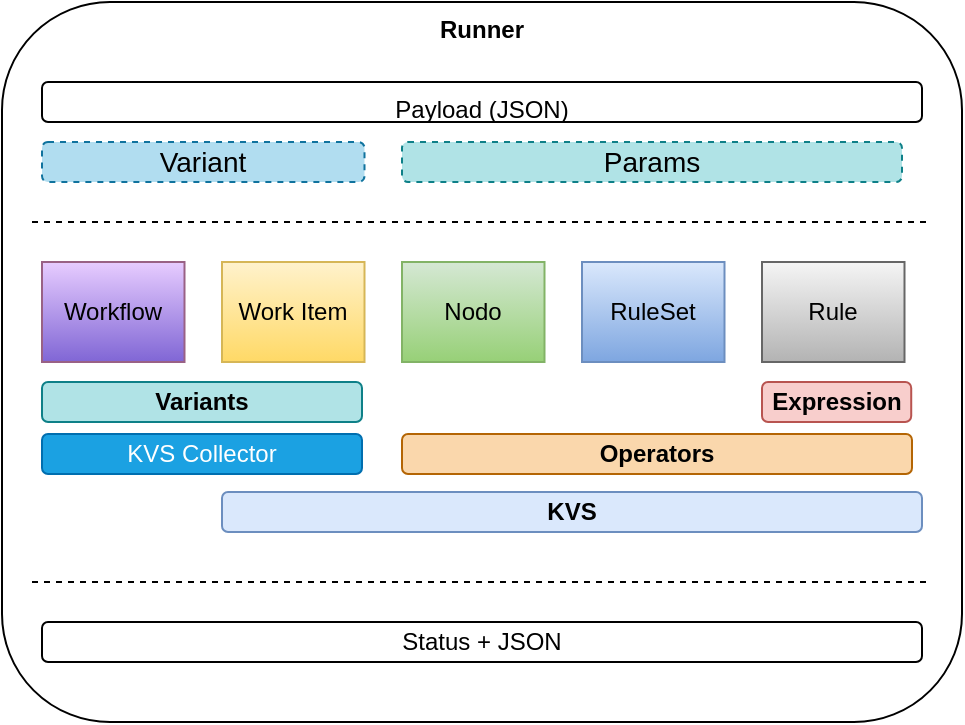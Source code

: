 <mxfile version="24.5.3" type="device" pages="6">
  <diagram id="9VEYzBDpxBOZ_PeljrYX" name="Components">
    <mxGraphModel dx="1564" dy="494" grid="1" gridSize="10" guides="1" tooltips="1" connect="0" arrows="1" fold="1" page="1" pageScale="1" pageWidth="827" pageHeight="1169" math="0" shadow="0">
      <root>
        <mxCell id="0" />
        <mxCell id="1" parent="0" />
        <mxCell id="KDmTH0JZQzESVNJcFjSt-1" value="&lt;b&gt;&lt;font style=&quot;font-size: 12px;&quot;&gt;Runner&lt;/font&gt;&lt;/b&gt;" style="rounded=1;whiteSpace=wrap;html=1;verticalAlign=top;" vertex="1" parent="1">
          <mxGeometry x="-100" y="290" width="480" height="360" as="geometry" />
        </mxCell>
        <mxCell id="N06B-ZlNcYEFVmoZ-yq3-1" value="Rule" style="rounded=0;whiteSpace=wrap;html=1;verticalAlign=middle;align=center;fillColor=#f5f5f5;strokeColor=#666666;gradientColor=#b3b3b3;" vertex="1" parent="1">
          <mxGeometry x="280" y="420" width="71.25" height="50" as="geometry" />
        </mxCell>
        <mxCell id="N06B-ZlNcYEFVmoZ-yq3-2" value="RuleSet" style="rounded=0;whiteSpace=wrap;html=1;verticalAlign=middle;align=center;fillColor=#dae8fc;strokeColor=#6c8ebf;gradientColor=#7ea6e0;" vertex="1" parent="1">
          <mxGeometry x="190" y="420" width="71.25" height="50" as="geometry" />
        </mxCell>
        <mxCell id="N06B-ZlNcYEFVmoZ-yq3-3" value="Nodo" style="rounded=0;whiteSpace=wrap;html=1;verticalAlign=middle;align=center;fillColor=#d5e8d4;strokeColor=#82b366;gradientColor=#97d077;" vertex="1" parent="1">
          <mxGeometry x="100" y="420" width="71.25" height="50" as="geometry" />
        </mxCell>
        <mxCell id="N06B-ZlNcYEFVmoZ-yq3-4" value="Work&amp;nbsp;&lt;span style=&quot;background-color: initial;&quot;&gt;Item&lt;/span&gt;" style="rounded=0;whiteSpace=wrap;html=1;verticalAlign=middle;align=center;fillColor=#fff2cc;strokeColor=#d6b656;gradientColor=#ffd966;" vertex="1" parent="1">
          <mxGeometry x="10" y="420" width="71.25" height="50" as="geometry" />
        </mxCell>
        <mxCell id="N06B-ZlNcYEFVmoZ-yq3-5" value="Workflow" style="rounded=0;whiteSpace=wrap;html=1;verticalAlign=middle;align=center;fillColor=#E7CCFF;strokeColor=#996185;gradientColor=#8066D5;gradientDirection=south;" vertex="1" parent="1">
          <mxGeometry x="-80" y="420" width="71.25" height="50" as="geometry" />
        </mxCell>
        <mxCell id="yFzpLk6Os5GT-RVpGyvX-1" value="&lt;b style=&quot;font-size: 12px;&quot;&gt;&lt;font style=&quot;font-size: 12px;&quot;&gt;Expression&lt;/font&gt;&lt;/b&gt;" style="rounded=1;whiteSpace=wrap;html=1;verticalAlign=middle;fontSize=12;fillColor=#f8cecc;strokeColor=#b85450;" vertex="1" parent="1">
          <mxGeometry x="280" y="480" width="74.61" height="20" as="geometry" />
        </mxCell>
        <mxCell id="u0OfLnH5oKblpsRvLmPY-1" value="&lt;b style=&quot;font-size: 12px;&quot;&gt;&lt;font style=&quot;font-size: 12px;&quot;&gt;KVS&lt;/font&gt;&lt;/b&gt;" style="rounded=1;whiteSpace=wrap;html=1;verticalAlign=middle;fontSize=12;fillColor=#dae8fc;strokeColor=#6c8ebf;container=0;" vertex="1" parent="1">
          <mxGeometry x="10" y="535" width="350" height="20" as="geometry" />
        </mxCell>
        <mxCell id="gvSYx9bZLbE_jAytYrdh-1" value="&lt;b style=&quot;font-size: 12px;&quot;&gt;&lt;font style=&quot;font-size: 12px;&quot;&gt;Variants&lt;/font&gt;&lt;/b&gt;" style="rounded=1;whiteSpace=wrap;html=1;verticalAlign=middle;fontSize=12;fillColor=#b0e3e6;strokeColor=#0e8088;" vertex="1" parent="1">
          <mxGeometry x="-80" y="480" width="160" height="20" as="geometry" />
        </mxCell>
        <mxCell id="UZs7oJxlZ_CQ9tZlNfqG-2" value="&lt;b style=&quot;font-size: 12px;&quot;&gt;&lt;font style=&quot;font-size: 12px;&quot;&gt;Operators&lt;/font&gt;&lt;/b&gt;" style="rounded=1;whiteSpace=wrap;html=1;verticalAlign=middle;fontSize=12;fillColor=#fad7ac;strokeColor=#b46504;" vertex="1" parent="1">
          <mxGeometry x="100" y="506" width="255" height="20" as="geometry" />
        </mxCell>
        <mxCell id="kR4af2w8wCq4I5Nb7Hgc-1" value="KVS Collector" style="rounded=1;whiteSpace=wrap;html=1;verticalAlign=middle;fillColor=#1ba1e2;strokeColor=#006EAF;fontColor=#ffffff;" vertex="1" parent="1">
          <mxGeometry x="-80" y="506" width="160" height="20" as="geometry" />
        </mxCell>
        <mxCell id="GuBL692Bauf6xyK10P6X-3" value="&lt;div&gt;&lt;font style=&quot;font-size: 12px;&quot;&gt;Payload (JSON)&lt;/font&gt;&lt;/div&gt;" style="rounded=1;whiteSpace=wrap;html=1;verticalAlign=top;" vertex="1" parent="1">
          <mxGeometry x="-80" y="330" width="440" height="20" as="geometry" />
        </mxCell>
        <mxCell id="GuBL692Bauf6xyK10P6X-4" value="Params" style="rounded=1;whiteSpace=wrap;html=1;verticalAlign=middle;fontSize=14;fillColor=#b0e3e6;strokeColor=#0e8088;dashed=1;" vertex="1" parent="1">
          <mxGeometry x="100" y="360" width="250" height="20" as="geometry" />
        </mxCell>
        <mxCell id="GuBL692Bauf6xyK10P6X-5" value="Variant" style="rounded=1;whiteSpace=wrap;html=1;verticalAlign=middle;fontSize=14;fillColor=#b1ddf0;strokeColor=#10739e;dashed=1;" vertex="1" parent="1">
          <mxGeometry x="-80" y="360" width="161.25" height="20" as="geometry" />
        </mxCell>
        <mxCell id="GuBL692Bauf6xyK10P6X-6" value="" style="endArrow=none;dashed=1;html=1;rounded=0;" edge="1" parent="1">
          <mxGeometry width="50" height="50" relative="1" as="geometry">
            <mxPoint x="-85" y="580" as="sourcePoint" />
            <mxPoint x="365" y="580" as="targetPoint" />
          </mxGeometry>
        </mxCell>
        <mxCell id="GuBL692Bauf6xyK10P6X-7" value="" style="endArrow=none;dashed=1;html=1;rounded=0;" edge="1" parent="1">
          <mxGeometry width="50" height="50" relative="1" as="geometry">
            <mxPoint x="-85" y="400" as="sourcePoint" />
            <mxPoint x="365" y="400" as="targetPoint" />
          </mxGeometry>
        </mxCell>
        <mxCell id="GuBL692Bauf6xyK10P6X-11" value="&lt;div&gt;&lt;font style=&quot;font-size: 12px;&quot;&gt;Status + JSON&lt;/font&gt;&lt;/div&gt;" style="rounded=1;whiteSpace=wrap;html=1;verticalAlign=middle;" vertex="1" parent="1">
          <mxGeometry x="-80" y="600" width="440" height="20" as="geometry" />
        </mxCell>
      </root>
    </mxGraphModel>
  </diagram>
  <diagram id="mPHTetRKngbROHtm6HvQ" name="Runner">
    <mxGraphModel dx="1469" dy="717" grid="0" gridSize="10" guides="1" tooltips="1" connect="1" arrows="1" fold="1" page="0" pageScale="1" pageWidth="827" pageHeight="1169" math="0" shadow="0">
      <root>
        <mxCell id="0" />
        <mxCell id="1" parent="0" />
        <mxCell id="EDOLJqrGK1mzKc9rHHsd-1" value="&lt;b&gt;&lt;font style=&quot;font-size: 16px;&quot;&gt;Runner&lt;/font&gt;&lt;/b&gt;" style="rounded=1;whiteSpace=wrap;html=1;verticalAlign=top;" parent="1" vertex="1">
          <mxGeometry x="-235.38" y="321.25" width="462" height="672.75" as="geometry" />
        </mxCell>
        <mxCell id="L17gIt3pZ17nKTcEuD-m-4" style="edgeStyle=orthogonalEdgeStyle;rounded=0;orthogonalLoop=1;jettySize=auto;html=1;" parent="1" source="mdhJmgMH-yQd7wGeGR3S-1" target="L17gIt3pZ17nKTcEuD-m-3" edge="1">
          <mxGeometry relative="1" as="geometry" />
        </mxCell>
        <mxCell id="mdhJmgMH-yQd7wGeGR3S-1" value="Rule" style="rounded=0;whiteSpace=wrap;html=1;verticalAlign=middle;align=center;fillColor=#f5f5f5;strokeColor=#666666;gradientColor=#b3b3b3;" parent="1" vertex="1">
          <mxGeometry x="-40" y="400" width="71.25" height="50" as="geometry" />
        </mxCell>
        <mxCell id="lOUXT_m5rCyLj58v7dRg-1" value="RuleSet" style="rounded=0;whiteSpace=wrap;html=1;verticalAlign=middle;align=center;fillColor=#dae8fc;strokeColor=#6c8ebf;gradientColor=#7ea6e0;" parent="1" vertex="1">
          <mxGeometry x="-40" y="528.75" width="71.25" height="50" as="geometry" />
        </mxCell>
        <mxCell id="MTHjEyRlIYmHW_5DdEGk-1" value="Nodo" style="rounded=0;whiteSpace=wrap;html=1;verticalAlign=middle;align=center;fillColor=#d5e8d4;strokeColor=#82b366;gradientColor=#97d077;" parent="1" vertex="1">
          <mxGeometry x="-40" y="640" width="71.25" height="50" as="geometry" />
        </mxCell>
        <mxCell id="VYslRokS40C3orMm5giJ-1" value="Work&amp;nbsp;&lt;span style=&quot;background-color: initial;&quot;&gt;Item&lt;/span&gt;" style="rounded=0;whiteSpace=wrap;html=1;verticalAlign=middle;align=center;fillColor=#fff2cc;strokeColor=#d6b656;gradientColor=#ffd966;" parent="1" vertex="1">
          <mxGeometry x="-40" y="760" width="71.25" height="50" as="geometry" />
        </mxCell>
        <mxCell id="HV0j5ARmj9GCUn9mWwU5-1" value="Workflow" style="rounded=0;whiteSpace=wrap;html=1;verticalAlign=middle;align=center;fillColor=#E7CCFF;strokeColor=#996185;gradientColor=#8066D5;gradientDirection=south;" parent="1" vertex="1">
          <mxGeometry x="-40" y="880" width="71.25" height="50" as="geometry" />
        </mxCell>
        <mxCell id="rG_LE6zX1K3y0vw-e4In-1" value="&lt;div&gt;&amp;nbsp;-&amp;nbsp;&lt;span style=&quot;background-color: initial;&quot;&gt;data&lt;/span&gt;&lt;/div&gt;" style="shape=document;whiteSpace=wrap;html=1;boundedLbl=1;align=left;verticalAlign=middle;" parent="1" vertex="1">
          <mxGeometry x="-360" y="393.75" width="100" height="62.5" as="geometry" />
        </mxCell>
        <mxCell id="rG_LE6zX1K3y0vw-e4In-2" value="" style="edgeStyle=orthogonalEdgeStyle;rounded=0;orthogonalLoop=1;jettySize=auto;html=1;" parent="1" source="rG_LE6zX1K3y0vw-e4In-1" target="rG_LE6zX1K3y0vw-e4In-3" edge="1">
          <mxGeometry relative="1" as="geometry">
            <mxPoint x="-230" y="541.87" as="sourcePoint" />
            <mxPoint x="-180" y="426.87" as="targetPoint" />
          </mxGeometry>
        </mxCell>
        <mxCell id="L17gIt3pZ17nKTcEuD-m-1" style="edgeStyle=orthogonalEdgeStyle;rounded=0;orthogonalLoop=1;jettySize=auto;html=1;" parent="1" source="rG_LE6zX1K3y0vw-e4In-3" target="mdhJmgMH-yQd7wGeGR3S-1" edge="1">
          <mxGeometry relative="1" as="geometry" />
        </mxCell>
        <mxCell id="rG_LE6zX1K3y0vw-e4In-3" value="Fill Params" style="rounded=1;whiteSpace=wrap;html=1;verticalAlign=middle;fontSize=14;" parent="1" vertex="1">
          <mxGeometry x="-186" y="406.25" width="80" height="37.5" as="geometry" />
        </mxCell>
        <mxCell id="GZ_Ugw_ACq4smYO0coRt-2" value="Params" style="rounded=1;whiteSpace=wrap;html=1;verticalAlign=middle;fontSize=14;fillColor=#b0e3e6;strokeColor=#0e8088;dashed=1;" parent="1" vertex="1">
          <mxGeometry x="-350" y="381.25" width="80" height="25" as="geometry" />
        </mxCell>
        <mxCell id="bFvXUO9gaD0Ba28c6CS7-2" style="edgeStyle=orthogonalEdgeStyle;rounded=0;orthogonalLoop=1;jettySize=auto;html=1;" parent="1" source="L17gIt3pZ17nKTcEuD-m-3" target="bFvXUO9gaD0Ba28c6CS7-1" edge="1">
          <mxGeometry relative="1" as="geometry" />
        </mxCell>
        <mxCell id="L17gIt3pZ17nKTcEuD-m-3" value="Result" style="rounded=1;whiteSpace=wrap;html=1;verticalAlign=middle;fontSize=14;" parent="1" vertex="1">
          <mxGeometry x="120" y="406.25" width="80" height="37.5" as="geometry" />
        </mxCell>
        <mxCell id="L17gIt3pZ17nKTcEuD-m-8" value="&lt;div&gt;&amp;nbsp;-&amp;nbsp;&lt;span style=&quot;background-color: initial;&quot;&gt;data&lt;/span&gt;&lt;/div&gt;" style="shape=document;whiteSpace=wrap;html=1;boundedLbl=1;align=left;verticalAlign=middle;" parent="1" vertex="1">
          <mxGeometry x="-360" y="522.5" width="100" height="62.5" as="geometry" />
        </mxCell>
        <mxCell id="L17gIt3pZ17nKTcEuD-m-9" value="" style="edgeStyle=orthogonalEdgeStyle;rounded=0;orthogonalLoop=1;jettySize=auto;html=1;" parent="1" source="L17gIt3pZ17nKTcEuD-m-8" target="L17gIt3pZ17nKTcEuD-m-10" edge="1">
          <mxGeometry relative="1" as="geometry">
            <mxPoint x="-240" y="669.37" as="sourcePoint" />
            <mxPoint x="-190" y="554.37" as="targetPoint" />
          </mxGeometry>
        </mxCell>
        <mxCell id="L17gIt3pZ17nKTcEuD-m-12" style="edgeStyle=orthogonalEdgeStyle;rounded=0;orthogonalLoop=1;jettySize=auto;html=1;entryX=-0.034;entryY=0.517;entryDx=0;entryDy=0;entryPerimeter=0;" parent="1" source="L17gIt3pZ17nKTcEuD-m-10" target="lOUXT_m5rCyLj58v7dRg-1" edge="1">
          <mxGeometry relative="1" as="geometry" />
        </mxCell>
        <mxCell id="L17gIt3pZ17nKTcEuD-m-10" value="Fill Params" style="rounded=1;whiteSpace=wrap;html=1;verticalAlign=middle;fontSize=14;" parent="1" vertex="1">
          <mxGeometry x="-186" y="535" width="80" height="37.5" as="geometry" />
        </mxCell>
        <mxCell id="L17gIt3pZ17nKTcEuD-m-11" value="Params" style="rounded=1;whiteSpace=wrap;html=1;verticalAlign=middle;fontSize=14;fillColor=#b0e3e6;strokeColor=#0e8088;dashed=1;" parent="1" vertex="1">
          <mxGeometry x="-350" y="510" width="80" height="25" as="geometry" />
        </mxCell>
        <mxCell id="L17gIt3pZ17nKTcEuD-m-15" style="edgeStyle=orthogonalEdgeStyle;rounded=0;orthogonalLoop=1;jettySize=auto;html=1;" parent="1" target="L17gIt3pZ17nKTcEuD-m-16" edge="1">
          <mxGeometry relative="1" as="geometry">
            <mxPoint x="31" y="553.75" as="sourcePoint" />
          </mxGeometry>
        </mxCell>
        <mxCell id="bFvXUO9gaD0Ba28c6CS7-4" style="edgeStyle=orthogonalEdgeStyle;rounded=0;orthogonalLoop=1;jettySize=auto;html=1;" parent="1" source="L17gIt3pZ17nKTcEuD-m-16" target="bFvXUO9gaD0Ba28c6CS7-3" edge="1">
          <mxGeometry relative="1" as="geometry" />
        </mxCell>
        <mxCell id="L17gIt3pZ17nKTcEuD-m-16" value="Result" style="rounded=1;whiteSpace=wrap;html=1;verticalAlign=middle;fontSize=14;" parent="1" vertex="1">
          <mxGeometry x="120" y="535" width="80" height="37.5" as="geometry" />
        </mxCell>
        <mxCell id="Ru69SfiAJu8qNnfy-JMq-1" value="&lt;div&gt;&amp;nbsp;-&amp;nbsp;&lt;span style=&quot;background-color: initial;&quot;&gt;data&lt;/span&gt;&lt;/div&gt;" style="shape=document;whiteSpace=wrap;html=1;boundedLbl=1;align=left;verticalAlign=middle;" parent="1" vertex="1">
          <mxGeometry x="-358" y="633.5" width="100" height="62.5" as="geometry" />
        </mxCell>
        <mxCell id="Ru69SfiAJu8qNnfy-JMq-2" value="" style="edgeStyle=orthogonalEdgeStyle;rounded=0;orthogonalLoop=1;jettySize=auto;html=1;" parent="1" source="Ru69SfiAJu8qNnfy-JMq-1" target="Ru69SfiAJu8qNnfy-JMq-4" edge="1">
          <mxGeometry relative="1" as="geometry">
            <mxPoint x="-238" y="779.37" as="sourcePoint" />
            <mxPoint x="-188" y="664.37" as="targetPoint" />
          </mxGeometry>
        </mxCell>
        <mxCell id="Ru69SfiAJu8qNnfy-JMq-3" style="edgeStyle=orthogonalEdgeStyle;rounded=0;orthogonalLoop=1;jettySize=auto;html=1;" parent="1" source="Ru69SfiAJu8qNnfy-JMq-4" target="MTHjEyRlIYmHW_5DdEGk-1" edge="1">
          <mxGeometry relative="1" as="geometry">
            <mxPoint x="-40" y="665" as="targetPoint" />
          </mxGeometry>
        </mxCell>
        <mxCell id="Ru69SfiAJu8qNnfy-JMq-4" value="&lt;div&gt;Override Variant(s) with Params&lt;/div&gt;" style="rounded=1;whiteSpace=wrap;html=1;verticalAlign=middle;fontSize=14;" parent="1" vertex="1">
          <mxGeometry x="-200" y="633" width="108" height="64" as="geometry" />
        </mxCell>
        <mxCell id="Ru69SfiAJu8qNnfy-JMq-5" value="Params" style="rounded=1;whiteSpace=wrap;html=1;verticalAlign=middle;fontSize=14;fillColor=#b0e3e6;strokeColor=#0e8088;dashed=1;" parent="1" vertex="1">
          <mxGeometry x="-348" y="620" width="80" height="25" as="geometry" />
        </mxCell>
        <mxCell id="P0uBCctbf0M_Pp04Za4e-1" style="edgeStyle=orthogonalEdgeStyle;rounded=0;orthogonalLoop=1;jettySize=auto;html=1;" parent="1" target="P0uBCctbf0M_Pp04Za4e-2" edge="1">
          <mxGeometry relative="1" as="geometry">
            <mxPoint x="31.25" y="665" as="sourcePoint" />
          </mxGeometry>
        </mxCell>
        <mxCell id="bFvXUO9gaD0Ba28c6CS7-6" style="edgeStyle=orthogonalEdgeStyle;rounded=0;orthogonalLoop=1;jettySize=auto;html=1;" parent="1" source="P0uBCctbf0M_Pp04Za4e-2" target="bFvXUO9gaD0Ba28c6CS7-5" edge="1">
          <mxGeometry relative="1" as="geometry" />
        </mxCell>
        <mxCell id="P0uBCctbf0M_Pp04Za4e-2" value="Result" style="rounded=1;whiteSpace=wrap;html=1;verticalAlign=middle;fontSize=14;" parent="1" vertex="1">
          <mxGeometry x="120.25" y="646.25" width="80" height="37.5" as="geometry" />
        </mxCell>
        <mxCell id="Hi3IfP-MMy2JygHDCzS5-1" value="&lt;div&gt;&amp;nbsp;-&amp;nbsp;&lt;span style=&quot;background-color: initial;&quot;&gt;data&lt;/span&gt;&lt;/div&gt;" style="shape=document;whiteSpace=wrap;html=1;boundedLbl=1;align=left;verticalAlign=middle;" parent="1" vertex="1">
          <mxGeometry x="-360" y="753.5" width="100" height="62.5" as="geometry" />
        </mxCell>
        <mxCell id="Hi3IfP-MMy2JygHDCzS5-2" value="" style="edgeStyle=orthogonalEdgeStyle;rounded=0;orthogonalLoop=1;jettySize=auto;html=1;" parent="1" source="Hi3IfP-MMy2JygHDCzS5-1" target="Hi3IfP-MMy2JygHDCzS5-4" edge="1">
          <mxGeometry relative="1" as="geometry">
            <mxPoint x="-240" y="899.37" as="sourcePoint" />
            <mxPoint x="-190" y="784.37" as="targetPoint" />
          </mxGeometry>
        </mxCell>
        <mxCell id="Hi3IfP-MMy2JygHDCzS5-3" style="edgeStyle=orthogonalEdgeStyle;rounded=0;orthogonalLoop=1;jettySize=auto;html=1;" parent="1" source="Hi3IfP-MMy2JygHDCzS5-4" edge="1">
          <mxGeometry relative="1" as="geometry">
            <mxPoint x="-42" y="785" as="targetPoint" />
          </mxGeometry>
        </mxCell>
        <mxCell id="Hi3IfP-MMy2JygHDCzS5-4" value="&lt;div&gt;Overriding Variant(s)&lt;/div&gt;" style="rounded=1;whiteSpace=wrap;html=1;verticalAlign=middle;fontSize=14;" parent="1" vertex="1">
          <mxGeometry x="-200" y="752.75" width="108" height="64" as="geometry" />
        </mxCell>
        <mxCell id="Hi3IfP-MMy2JygHDCzS5-5" value="Variant" style="rounded=1;whiteSpace=wrap;html=1;verticalAlign=middle;fontSize=14;fillColor=#b1ddf0;strokeColor=#10739e;dashed=1;" parent="1" vertex="1">
          <mxGeometry x="-350" y="740" width="80" height="25" as="geometry" />
        </mxCell>
        <mxCell id="Hi3IfP-MMy2JygHDCzS5-6" value="&lt;div&gt;&amp;nbsp;-&amp;nbsp;&lt;span style=&quot;background-color: initial;&quot;&gt;data&lt;/span&gt;&lt;/div&gt;" style="shape=document;whiteSpace=wrap;html=1;boundedLbl=1;align=left;verticalAlign=middle;" parent="1" vertex="1">
          <mxGeometry x="-360" y="873.75" width="100" height="62.5" as="geometry" />
        </mxCell>
        <mxCell id="Hi3IfP-MMy2JygHDCzS5-7" value="" style="edgeStyle=orthogonalEdgeStyle;rounded=0;orthogonalLoop=1;jettySize=auto;html=1;" parent="1" source="yXUM17ZfbB5bBhb3o2Ey-2" target="HV0j5ARmj9GCUn9mWwU5-1" edge="1">
          <mxGeometry relative="1" as="geometry">
            <mxPoint x="-238" y="1019.37" as="sourcePoint" />
            <mxPoint x="-214" y="905" as="targetPoint" />
          </mxGeometry>
        </mxCell>
        <mxCell id="Hi3IfP-MMy2JygHDCzS5-11" style="edgeStyle=orthogonalEdgeStyle;rounded=0;orthogonalLoop=1;jettySize=auto;html=1;" parent="1" target="Hi3IfP-MMy2JygHDCzS5-12" edge="1">
          <mxGeometry relative="1" as="geometry">
            <mxPoint x="31.25" y="904.75" as="sourcePoint" />
          </mxGeometry>
        </mxCell>
        <mxCell id="bFvXUO9gaD0Ba28c6CS7-10" style="edgeStyle=orthogonalEdgeStyle;rounded=0;orthogonalLoop=1;jettySize=auto;html=1;" parent="1" source="Hi3IfP-MMy2JygHDCzS5-12" target="bFvXUO9gaD0Ba28c6CS7-9" edge="1">
          <mxGeometry relative="1" as="geometry" />
        </mxCell>
        <mxCell id="Hi3IfP-MMy2JygHDCzS5-12" value="Result" style="rounded=1;whiteSpace=wrap;html=1;verticalAlign=middle;fontSize=14;" parent="1" vertex="1">
          <mxGeometry x="120.25" y="886" width="80" height="37.5" as="geometry" />
        </mxCell>
        <mxCell id="Hi3IfP-MMy2JygHDCzS5-13" style="edgeStyle=orthogonalEdgeStyle;rounded=0;orthogonalLoop=1;jettySize=auto;html=1;" parent="1" target="Hi3IfP-MMy2JygHDCzS5-14" edge="1">
          <mxGeometry relative="1" as="geometry">
            <mxPoint x="31.25" y="784.75" as="sourcePoint" />
          </mxGeometry>
        </mxCell>
        <mxCell id="bFvXUO9gaD0Ba28c6CS7-8" style="edgeStyle=orthogonalEdgeStyle;rounded=0;orthogonalLoop=1;jettySize=auto;html=1;" parent="1" source="Hi3IfP-MMy2JygHDCzS5-14" target="bFvXUO9gaD0Ba28c6CS7-7" edge="1">
          <mxGeometry relative="1" as="geometry" />
        </mxCell>
        <mxCell id="Hi3IfP-MMy2JygHDCzS5-14" value="Result" style="rounded=1;whiteSpace=wrap;html=1;verticalAlign=middle;fontSize=14;" parent="1" vertex="1">
          <mxGeometry x="120.25" y="766" width="80" height="37.5" as="geometry" />
        </mxCell>
        <mxCell id="Hi3IfP-MMy2JygHDCzS5-15" value="as Program" style="text;html=1;align=center;verticalAlign=middle;whiteSpace=wrap;rounded=0;" parent="1" vertex="1">
          <mxGeometry x="-51.56" y="930" width="94.37" height="30" as="geometry" />
        </mxCell>
        <mxCell id="Hi3IfP-MMy2JygHDCzS5-16" value="as Module" style="text;html=1;align=center;verticalAlign=middle;whiteSpace=wrap;rounded=0;" parent="1" vertex="1">
          <mxGeometry x="-51.56" y="810" width="94.37" height="30" as="geometry" />
        </mxCell>
        <mxCell id="Hi3IfP-MMy2JygHDCzS5-17" value="as Function" style="text;html=1;align=center;verticalAlign=middle;whiteSpace=wrap;rounded=0;" parent="1" vertex="1">
          <mxGeometry x="-51.56" y="690" width="94.37" height="30" as="geometry" />
        </mxCell>
        <mxCell id="Hi3IfP-MMy2JygHDCzS5-18" value="as Complex Case" style="text;html=1;align=center;verticalAlign=middle;whiteSpace=wrap;rounded=0;" parent="1" vertex="1">
          <mxGeometry x="-65.16" y="578.75" width="121.56" height="30" as="geometry" />
        </mxCell>
        <mxCell id="Hi3IfP-MMy2JygHDCzS5-19" value="as Case" style="text;html=1;align=center;verticalAlign=middle;whiteSpace=wrap;rounded=0;" parent="1" vertex="1">
          <mxGeometry x="-51.56" y="450" width="94.37" height="30" as="geometry" />
        </mxCell>
        <mxCell id="bFvXUO9gaD0Ba28c6CS7-1" value="- 200 OK" style="shape=document;whiteSpace=wrap;html=1;boundedLbl=1;align=left;verticalAlign=middle;" parent="1" vertex="1">
          <mxGeometry x="263" y="393.5" width="100" height="62.5" as="geometry" />
        </mxCell>
        <mxCell id="bFvXUO9gaD0Ba28c6CS7-3" value="- 200 OK" style="shape=document;whiteSpace=wrap;html=1;boundedLbl=1;align=left;verticalAlign=middle;" parent="1" vertex="1">
          <mxGeometry x="263" y="522.25" width="100" height="62.5" as="geometry" />
        </mxCell>
        <mxCell id="bFvXUO9gaD0Ba28c6CS7-5" value="- 200 OK&lt;div&gt;- data&lt;/div&gt;" style="shape=document;whiteSpace=wrap;html=1;boundedLbl=1;align=left;verticalAlign=middle;" parent="1" vertex="1">
          <mxGeometry x="263" y="633.5" width="100" height="62.5" as="geometry" />
        </mxCell>
        <mxCell id="bFvXUO9gaD0Ba28c6CS7-7" value="- 200 OK&lt;div&gt;- data&lt;/div&gt;" style="shape=document;whiteSpace=wrap;html=1;boundedLbl=1;align=left;verticalAlign=middle;" parent="1" vertex="1">
          <mxGeometry x="263" y="754" width="100" height="62.5" as="geometry" />
        </mxCell>
        <mxCell id="bFvXUO9gaD0Ba28c6CS7-9" value="- 200 OK&lt;div&gt;- data&lt;/div&gt;" style="shape=document;whiteSpace=wrap;html=1;boundedLbl=1;align=left;verticalAlign=middle;" parent="1" vertex="1">
          <mxGeometry x="263" y="873.5" width="100" height="62.5" as="geometry" />
        </mxCell>
        <mxCell id="yXUM17ZfbB5bBhb3o2Ey-1" value="Variant" style="rounded=1;whiteSpace=wrap;html=1;verticalAlign=middle;fontSize=14;fillColor=#b1ddf0;strokeColor=#10739e;dashed=1;" parent="1" vertex="1">
          <mxGeometry x="-350" y="860.25" width="80" height="25" as="geometry" />
        </mxCell>
        <mxCell id="yXUM17ZfbB5bBhb3o2Ey-3" value="" style="edgeStyle=orthogonalEdgeStyle;rounded=0;orthogonalLoop=1;jettySize=auto;html=1;" parent="1" source="Hi3IfP-MMy2JygHDCzS5-6" target="yXUM17ZfbB5bBhb3o2Ey-2" edge="1">
          <mxGeometry relative="1" as="geometry">
            <mxPoint x="-258" y="905" as="sourcePoint" />
            <mxPoint x="-40" y="905" as="targetPoint" />
          </mxGeometry>
        </mxCell>
        <mxCell id="yXUM17ZfbB5bBhb3o2Ey-2" value="&lt;div&gt;Overriding Variant(s)&lt;/div&gt;" style="rounded=1;whiteSpace=wrap;html=1;verticalAlign=middle;fontSize=14;" parent="1" vertex="1">
          <mxGeometry x="-200" y="873.75" width="108" height="64" as="geometry" />
        </mxCell>
      </root>
    </mxGraphModel>
  </diagram>
  <diagram name="Rule Engine" id="3JP9m0LRaMPq1yrG3886">
    <mxGraphModel dx="1877" dy="717" grid="0" gridSize="10" guides="1" tooltips="1" connect="1" arrows="1" fold="1" page="1" pageScale="1" pageWidth="827" pageHeight="1169" math="0" shadow="0">
      <root>
        <mxCell id="0" />
        <mxCell id="1" parent="0" />
        <mxCell id="By3DxxsfI831pe36ECdA-28" value="&lt;div&gt;&amp;nbsp;-&amp;nbsp;&lt;span style=&quot;background-color: initial;&quot;&gt;data&lt;/span&gt;&lt;/div&gt;" style="shape=document;whiteSpace=wrap;html=1;boundedLbl=1;align=left;verticalAlign=middle;" parent="1" vertex="1">
          <mxGeometry x="-480" y="79.75" width="100" height="62.5" as="geometry" />
        </mxCell>
        <mxCell id="M9tQtsTmKHHuK37CitKh-11" value="" style="edgeStyle=none;curved=1;rounded=0;orthogonalLoop=1;jettySize=auto;html=1;fontSize=12;startSize=8;endSize=8;" parent="1" source="By3DxxsfI831pe36ECdA-136" target="M9tQtsTmKHHuK37CitKh-10" edge="1">
          <mxGeometry relative="1" as="geometry" />
        </mxCell>
        <mxCell id="By3DxxsfI831pe36ECdA-136" value="Rule&amp;nbsp;" style="rounded=0;whiteSpace=wrap;html=1;verticalAlign=top;align=right;fillColor=#f5f5f5;strokeColor=#666666;gradientColor=#b3b3b3;" parent="1" vertex="1">
          <mxGeometry x="-310" y="26" width="350" height="170" as="geometry" />
        </mxCell>
        <mxCell id="By3DxxsfI831pe36ECdA-137" value="" style="edgeStyle=orthogonalEdgeStyle;rounded=0;orthogonalLoop=1;jettySize=auto;html=1;entryX=0;entryY=0.5;entryDx=0;entryDy=0;" parent="1" source="By3DxxsfI831pe36ECdA-28" target="By3DxxsfI831pe36ECdA-136" edge="1">
          <mxGeometry relative="1" as="geometry">
            <mxPoint x="-360" y="226" as="sourcePoint" />
            <mxPoint x="-160" y="226" as="targetPoint" />
          </mxGeometry>
        </mxCell>
        <mxCell id="By3DxxsfI831pe36ECdA-141" value="Expression&lt;div&gt;(params)&lt;/div&gt;" style="shape=step;perimeter=stepPerimeter;whiteSpace=wrap;html=1;fixedSize=1;" parent="1" vertex="1">
          <mxGeometry x="-195.75" y="81" width="120" height="60" as="geometry" />
        </mxCell>
        <mxCell id="M9tQtsTmKHHuK37CitKh-10" value="Pass" style="ellipse;whiteSpace=wrap;html=1;align=center;verticalAlign=middle;fillColor=#008a00;strokeColor=#005700;rounded=0;fontColor=#ffffff;" parent="1" vertex="1">
          <mxGeometry x="110" y="71" width="80" height="80" as="geometry" />
        </mxCell>
        <mxCell id="M9tQtsTmKHHuK37CitKh-25" value="&lt;div&gt;&amp;nbsp;-&amp;nbsp;&lt;span style=&quot;background-color: initial;&quot;&gt;data&lt;/span&gt;&lt;/div&gt;" style="shape=document;whiteSpace=wrap;html=1;boundedLbl=1;align=left;verticalAlign=middle;" parent="1" vertex="1">
          <mxGeometry x="-480" y="329.75" width="100" height="59.5" as="geometry" />
        </mxCell>
        <mxCell id="M9tQtsTmKHHuK37CitKh-26" value="" style="edgeStyle=orthogonalEdgeStyle;rounded=0;orthogonalLoop=1;jettySize=auto;html=1;fontSize=12;startSize=8;endSize=8;" parent="1" source="M9tQtsTmKHHuK37CitKh-27" target="M9tQtsTmKHHuK37CitKh-32" edge="1">
          <mxGeometry relative="1" as="geometry" />
        </mxCell>
        <mxCell id="M9tQtsTmKHHuK37CitKh-27" value="Rule Set&amp;nbsp;" style="rounded=0;whiteSpace=wrap;html=1;verticalAlign=top;align=right;fillColor=#dae8fc;strokeColor=#6c8ebf;gradientColor=#7ea6e0;gradientDirection=south;" parent="1" vertex="1">
          <mxGeometry x="-310" y="276" width="350" height="167" as="geometry" />
        </mxCell>
        <mxCell id="M9tQtsTmKHHuK37CitKh-28" value="" style="edgeStyle=orthogonalEdgeStyle;rounded=0;orthogonalLoop=1;jettySize=auto;html=1;entryX=0;entryY=0.5;entryDx=0;entryDy=0;" parent="1" source="M9tQtsTmKHHuK37CitKh-25" target="M9tQtsTmKHHuK37CitKh-27" edge="1">
          <mxGeometry relative="1" as="geometry">
            <mxPoint x="-360" y="476" as="sourcePoint" />
            <mxPoint x="-160" y="476" as="targetPoint" />
          </mxGeometry>
        </mxCell>
        <mxCell id="M9tQtsTmKHHuK37CitKh-32" value="Pass" style="ellipse;whiteSpace=wrap;html=1;align=center;verticalAlign=middle;fillColor=#008a00;strokeColor=#005700;rounded=0;fontColor=#ffffff;" parent="1" vertex="1">
          <mxGeometry x="110" y="321" width="80" height="77" as="geometry" />
        </mxCell>
        <mxCell id="r2ozkCkg_8vqaW5DgaEu-8" style="edgeStyle=none;curved=1;rounded=0;orthogonalLoop=1;jettySize=auto;html=1;fontSize=12;startSize=8;endSize=8;flowAnimation=1;" parent="1" source="M9tQtsTmKHHuK37CitKh-35" target="r2ozkCkg_8vqaW5DgaEu-7" edge="1">
          <mxGeometry relative="1" as="geometry" />
        </mxCell>
        <mxCell id="M9tQtsTmKHHuK37CitKh-35" value="Rule" style="rounded=0;whiteSpace=wrap;html=1;verticalAlign=middle;align=center;fillColor=#f5f5f5;strokeColor=#666666;gradientColor=#b3b3b3;" parent="1" vertex="1">
          <mxGeometry x="-289.25" y="341" width="40" height="37" as="geometry" />
        </mxCell>
        <mxCell id="r2ozkCkg_8vqaW5DgaEu-13" style="edgeStyle=none;curved=1;rounded=0;orthogonalLoop=1;jettySize=auto;html=1;fontSize=12;startSize=8;endSize=8;flowAnimation=1;" parent="1" source="r2ozkCkg_8vqaW5DgaEu-7" target="r2ozkCkg_8vqaW5DgaEu-9" edge="1">
          <mxGeometry relative="1" as="geometry" />
        </mxCell>
        <mxCell id="r2ozkCkg_8vqaW5DgaEu-7" value="Op." style="rhombus;whiteSpace=wrap;html=1;fillColor=#fad7ac;strokeColor=#b46504;" parent="1" vertex="1">
          <mxGeometry x="-220.75" y="341" width="40" height="37" as="geometry" />
        </mxCell>
        <mxCell id="r2ozkCkg_8vqaW5DgaEu-14" style="edgeStyle=none;curved=1;rounded=0;orthogonalLoop=1;jettySize=auto;html=1;fontSize=12;startSize=8;endSize=8;flowAnimation=1;" parent="1" source="r2ozkCkg_8vqaW5DgaEu-9" target="r2ozkCkg_8vqaW5DgaEu-10" edge="1">
          <mxGeometry relative="1" as="geometry" />
        </mxCell>
        <mxCell id="r2ozkCkg_8vqaW5DgaEu-9" value="Rule" style="rounded=0;whiteSpace=wrap;html=1;verticalAlign=middle;align=center;fillColor=#f5f5f5;strokeColor=#666666;gradientColor=#b3b3b3;" parent="1" vertex="1">
          <mxGeometry x="-155.75" y="341" width="40" height="37" as="geometry" />
        </mxCell>
        <mxCell id="r2ozkCkg_8vqaW5DgaEu-15" style="edgeStyle=none;curved=1;rounded=0;orthogonalLoop=1;jettySize=auto;html=1;fontSize=12;startSize=8;endSize=8;flowAnimation=1;" parent="1" source="r2ozkCkg_8vqaW5DgaEu-10" target="r2ozkCkg_8vqaW5DgaEu-11" edge="1">
          <mxGeometry relative="1" as="geometry" />
        </mxCell>
        <mxCell id="r2ozkCkg_8vqaW5DgaEu-10" value="Op." style="rhombus;whiteSpace=wrap;html=1;fillColor=#fad7ac;strokeColor=#b46504;" parent="1" vertex="1">
          <mxGeometry x="-90.75" y="341" width="40" height="37" as="geometry" />
        </mxCell>
        <mxCell id="r2ozkCkg_8vqaW5DgaEu-11" value="Rule" style="rounded=0;whiteSpace=wrap;html=1;verticalAlign=middle;align=center;fillColor=#f5f5f5;strokeColor=#666666;gradientColor=#b3b3b3;" parent="1" vertex="1">
          <mxGeometry x="-20.75" y="341" width="40" height="37" as="geometry" />
        </mxCell>
        <mxCell id="DYbGzg4-R7ETrXbsKkdK-1" value="Oper, Func" style="rounded=1;whiteSpace=wrap;html=1;verticalAlign=middle;fontSize=14;fillColor=#f8cecc;strokeColor=#b85450;" parent="1" vertex="1">
          <mxGeometry x="-50" y="166" width="80" height="25" as="geometry" />
        </mxCell>
        <mxCell id="oArqNYjJ5fElbBumY9Js-1" value="&lt;h1 style=&quot;margin-top: 0px;&quot;&gt;Rule - R&lt;/h1&gt;&lt;p&gt;Desarrollo de &lt;b&gt;Expresiones&amp;nbsp;&lt;/b&gt;planas.&lt;/p&gt;&lt;p&gt;Se puede conectar una &lt;b&gt;Variante&lt;/b&gt;.&lt;/p&gt;&lt;p&gt;Hace uso de &lt;b&gt;Operaciones &lt;/b&gt;y &lt;b&gt;Funciones&lt;/b&gt;.&lt;/p&gt;&lt;p&gt;&lt;span style=&quot;text-align: center;&quot;&gt;&lt;br&gt;&lt;/span&gt;&lt;/p&gt;&lt;p&gt;&lt;span style=&quot;text-align: center;&quot;&gt;Ej: pi = 3.14 AND b = &quot;eder&quot;&lt;/span&gt;&lt;br&gt;&lt;/p&gt;" style="text;html=1;whiteSpace=wrap;overflow=hidden;rounded=0;" parent="1" vertex="1">
          <mxGeometry x="240" y="26" width="410" height="190" as="geometry" />
        </mxCell>
        <mxCell id="oArqNYjJ5fElbBumY9Js-2" value="&lt;h1 style=&quot;margin-top: 0px;&quot;&gt;Rule Set - S&lt;/h1&gt;&lt;p&gt;Unión de &lt;b&gt;Reglas &lt;/b&gt;a través de &lt;b&gt;Operadores&lt;/b&gt;.&lt;/p&gt;&lt;p&gt;Se puede conectar una &lt;b&gt;Variante&lt;/b&gt;.&lt;/p&gt;&lt;p&gt;&lt;br&gt;&lt;/p&gt;&lt;p&gt;Ej:&amp;nbsp;&lt;span style=&quot;text-align: center; background-color: initial;&quot;&gt;(pi = 3.14 AND b = &quot;eder&quot;) AND (month = 8) OR (day = 28)&lt;/span&gt;&lt;/p&gt;" style="text;html=1;whiteSpace=wrap;overflow=hidden;rounded=0;" parent="1" vertex="1">
          <mxGeometry x="240" y="276" width="357" height="166" as="geometry" />
        </mxCell>
        <mxCell id="BHYhRPeO_guZsNVj1rAV-1" value="Params" style="rounded=1;whiteSpace=wrap;html=1;verticalAlign=middle;fontSize=14;fillColor=#b0e3e6;strokeColor=#0e8088;" parent="1" vertex="1">
          <mxGeometry x="-470" y="66" width="80" height="25" as="geometry" />
        </mxCell>
        <mxCell id="BHYhRPeO_guZsNVj1rAV-2" value="Params" style="rounded=1;whiteSpace=wrap;html=1;verticalAlign=middle;fontSize=14;fillColor=#b0e3e6;strokeColor=#0e8088;" parent="1" vertex="1">
          <mxGeometry x="-470" y="316" width="80" height="22" as="geometry" />
        </mxCell>
        <mxCell id="m6O5BAEgRqe1qE9HuOdW-1" value="&lt;div&gt;&amp;nbsp;-&amp;nbsp;&lt;span style=&quot;background-color: initial;&quot;&gt;data&lt;/span&gt;&lt;/div&gt;" style="shape=document;whiteSpace=wrap;html=1;boundedLbl=1;align=left;verticalAlign=middle;" parent="1" vertex="1">
          <mxGeometry x="-480" y="583.75" width="100" height="62.5" as="geometry" />
        </mxCell>
        <mxCell id="m6O5BAEgRqe1qE9HuOdW-2" style="edgeStyle=orthogonalEdgeStyle;rounded=0;orthogonalLoop=1;jettySize=auto;html=1;" parent="1" source="m6O5BAEgRqe1qE9HuOdW-3" target="m6O5BAEgRqe1qE9HuOdW-17" edge="1">
          <mxGeometry relative="1" as="geometry" />
        </mxCell>
        <mxCell id="m6O5BAEgRqe1qE9HuOdW-3" value="Node&amp;nbsp;" style="rounded=0;whiteSpace=wrap;html=1;verticalAlign=top;align=right;fillColor=#d5e8d4;strokeColor=#82b366;gradientColor=#97d077;gradientDirection=south;" parent="1" vertex="1">
          <mxGeometry x="-310" y="530" width="350" height="170" as="geometry" />
        </mxCell>
        <mxCell id="m6O5BAEgRqe1qE9HuOdW-4" value="" style="edgeStyle=orthogonalEdgeStyle;rounded=0;orthogonalLoop=1;jettySize=auto;html=1;entryX=0;entryY=0.5;entryDx=0;entryDy=0;" parent="1" source="m6O5BAEgRqe1qE9HuOdW-1" target="m6O5BAEgRqe1qE9HuOdW-3" edge="1">
          <mxGeometry relative="1" as="geometry">
            <mxPoint x="-360" y="730" as="sourcePoint" />
            <mxPoint x="-160" y="730" as="targetPoint" />
          </mxGeometry>
        </mxCell>
        <mxCell id="m6O5BAEgRqe1qE9HuOdW-5" style="edgeStyle=none;curved=1;rounded=0;orthogonalLoop=1;jettySize=auto;html=1;fontSize=12;startSize=8;endSize=8;flowAnimation=1;" parent="1" source="m6O5BAEgRqe1qE9HuOdW-6" target="m6O5BAEgRqe1qE9HuOdW-9" edge="1">
          <mxGeometry relative="1" as="geometry" />
        </mxCell>
        <mxCell id="m6O5BAEgRqe1qE9HuOdW-6" value="Rule" style="rounded=0;whiteSpace=wrap;html=1;verticalAlign=middle;align=center;fillColor=#f5f5f5;strokeColor=#666666;gradientColor=#b3b3b3;" parent="1" vertex="1">
          <mxGeometry x="-289.25" y="595" width="40" height="40" as="geometry" />
        </mxCell>
        <mxCell id="m6O5BAEgRqe1qE9HuOdW-7" value="Variants" style="rounded=1;whiteSpace=wrap;html=1;verticalAlign=middle;fontSize=14;fillColor=#b0e3e6;strokeColor=#0e8088;" parent="1" vertex="1">
          <mxGeometry x="-136.75" y="670.5" width="80" height="25" as="geometry" />
        </mxCell>
        <mxCell id="m6O5BAEgRqe1qE9HuOdW-8" style="edgeStyle=none;curved=1;rounded=0;orthogonalLoop=1;jettySize=auto;html=1;fontSize=12;startSize=8;endSize=8;flowAnimation=1;" parent="1" source="m6O5BAEgRqe1qE9HuOdW-9" target="m6O5BAEgRqe1qE9HuOdW-11" edge="1">
          <mxGeometry relative="1" as="geometry" />
        </mxCell>
        <mxCell id="m6O5BAEgRqe1qE9HuOdW-9" value="Op." style="rhombus;whiteSpace=wrap;html=1;fillColor=#fad7ac;strokeColor=#b46504;" parent="1" vertex="1">
          <mxGeometry x="-220.75" y="595" width="40" height="40" as="geometry" />
        </mxCell>
        <mxCell id="m6O5BAEgRqe1qE9HuOdW-10" style="edgeStyle=none;curved=1;rounded=0;orthogonalLoop=1;jettySize=auto;html=1;fontSize=12;startSize=8;endSize=8;flowAnimation=1;" parent="1" source="m6O5BAEgRqe1qE9HuOdW-11" target="m6O5BAEgRqe1qE9HuOdW-13" edge="1">
          <mxGeometry relative="1" as="geometry" />
        </mxCell>
        <mxCell id="m6O5BAEgRqe1qE9HuOdW-11" value="RuleSet" style="rounded=0;whiteSpace=wrap;html=1;verticalAlign=middle;align=center;fillColor=#dae8fc;strokeColor=#6c8ebf;gradientColor=#7ea6e0;" parent="1" vertex="1">
          <mxGeometry x="-155.75" y="595" width="50" height="40" as="geometry" />
        </mxCell>
        <mxCell id="m6O5BAEgRqe1qE9HuOdW-12" style="edgeStyle=none;curved=1;rounded=0;orthogonalLoop=1;jettySize=auto;html=1;fontSize=12;startSize=8;endSize=8;flowAnimation=1;" parent="1" source="m6O5BAEgRqe1qE9HuOdW-13" target="m6O5BAEgRqe1qE9HuOdW-14" edge="1">
          <mxGeometry relative="1" as="geometry" />
        </mxCell>
        <mxCell id="m6O5BAEgRqe1qE9HuOdW-13" value="Op." style="rhombus;whiteSpace=wrap;html=1;fillColor=#fad7ac;strokeColor=#b46504;" parent="1" vertex="1">
          <mxGeometry x="-80.75" y="595" width="40" height="40" as="geometry" />
        </mxCell>
        <mxCell id="m6O5BAEgRqe1qE9HuOdW-14" value="Rule" style="rounded=0;whiteSpace=wrap;html=1;verticalAlign=middle;align=center;fillColor=#f5f5f5;strokeColor=#666666;gradientColor=#b3b3b3;" parent="1" vertex="1">
          <mxGeometry x="-20.75" y="595" width="40" height="40" as="geometry" />
        </mxCell>
        <mxCell id="m6O5BAEgRqe1qE9HuOdW-15" style="edgeStyle=orthogonalEdgeStyle;rounded=0;orthogonalLoop=1;jettySize=auto;html=1;fontSize=12;startSize=8;endSize=8;" parent="1" source="m6O5BAEgRqe1qE9HuOdW-3" target="m6O5BAEgRqe1qE9HuOdW-16" edge="1">
          <mxGeometry relative="1" as="geometry">
            <mxPoint x="70" y="570" as="targetPoint" />
          </mxGeometry>
        </mxCell>
        <mxCell id="m6O5BAEgRqe1qE9HuOdW-16" value="Pass" style="ellipse;whiteSpace=wrap;html=1;align=center;verticalAlign=middle;fillColor=#008a00;strokeColor=#005700;rounded=0;fontColor=#ffffff;" parent="1" vertex="1">
          <mxGeometry x="110" y="575" width="80" height="80" as="geometry" />
        </mxCell>
        <mxCell id="m6O5BAEgRqe1qE9HuOdW-17" value="&lt;div&gt;&amp;nbsp;KVS&lt;/div&gt;" style="shape=document;whiteSpace=wrap;html=1;boundedLbl=1;align=center;verticalAlign=middle;fillColor=#dae8fc;strokeColor=#6c8ebf;" parent="1" vertex="1">
          <mxGeometry x="115.63" y="660" width="68.75" height="46" as="geometry" />
        </mxCell>
        <mxCell id="m6O5BAEgRqe1qE9HuOdW-18" value="&lt;h1 style=&quot;margin-top: 0px;&quot;&gt;Node - N&lt;/h1&gt;&lt;p&gt;Unión de &lt;b&gt;Reglas &lt;/b&gt;y&lt;b&gt; Conjuntos&amp;nbsp;&lt;/b&gt;a través de &lt;b&gt;Operadores&lt;/b&gt;.&lt;/p&gt;&lt;p&gt;Se puede asignar una &lt;b&gt;Variante&lt;/b&gt; a cada &lt;b&gt;Regla&lt;/b&gt; o &lt;b&gt;Conjunto&lt;/b&gt;.&lt;/p&gt;&lt;p&gt;Se puede conectar una &lt;b&gt;Variante,&lt;/b&gt;mismo que replicará a cada &lt;b&gt;Regla&lt;/b&gt; y &lt;b&gt;Conjunto.&lt;/b&gt;&lt;/p&gt;&lt;p&gt;Se puede retornar y&amp;nbsp;&lt;span style=&quot;background-color: initial;&quot;&gt;uno o varios&amp;nbsp;&lt;/span&gt;&lt;b style=&quot;background-color: initial;&quot;&gt;KVS&lt;/b&gt;&lt;span style=&quot;background-color: initial;&quot;&gt;&amp;nbsp;pero serán en uno únificados.&lt;/span&gt;&lt;/p&gt;&lt;p&gt;&lt;span style=&quot;background-color: initial;&quot;&gt;Si &lt;b&gt;KVS&lt;/b&gt; tiene varios elementos del mismo nombre y tipo se combinan en listas.&lt;/span&gt;&lt;/p&gt;&lt;p&gt;&lt;span style=&quot;background-color: initial;&quot;&gt;Ej: &lt;span style=&quot;white-space: pre;&quot;&gt;&#x9;&lt;/span&gt;color = &quot;pink&quot;&amp;nbsp;&lt;/span&gt;&lt;/p&gt;&lt;p&gt;&lt;span style=&quot;background-color: initial;&quot;&gt;&lt;span style=&quot;white-space: pre;&quot;&gt;&#x9;&lt;/span&gt;AND&amp;nbsp;&amp;nbsp;&lt;/span&gt;&lt;span style=&quot;background-color: initial;&quot;&gt;(&amp;nbsp;&lt;/span&gt;&lt;/p&gt;&lt;p&gt;&lt;span style=&quot;background-color: initial; text-align: center;&quot;&gt;&lt;span style=&quot;white-space: pre;&quot;&gt;&#x9;&lt;/span&gt;&lt;span style=&quot;white-space: pre;&quot;&gt;&#x9;&lt;/span&gt;(pi = 3.14 AND b = &quot;eder&quot;) AND (month = 8) OR (day = 28)&amp;nbsp;&lt;/span&gt;&lt;/p&gt;&lt;p&gt;&lt;span style=&quot;background-color: initial; text-align: center;&quot;&gt;&lt;span style=&quot;white-space: pre;&quot;&gt;&#x9;&lt;/span&gt;)&amp;nbsp;&lt;/span&gt;&lt;/p&gt;&lt;p&gt;&lt;span style=&quot;background-color: initial; text-align: center;&quot;&gt;&lt;span style=&quot;white-space: pre;&quot;&gt;&#x9;&lt;/span&gt;AND&amp;nbsp;&lt;/span&gt;&lt;span style=&quot;background-color: initial; text-align: center;&quot;&gt;font = &quot;Arial&quot;&lt;/span&gt;&lt;/p&gt;" style="text;html=1;whiteSpace=wrap;overflow=hidden;rounded=0;" parent="1" vertex="1">
          <mxGeometry x="244" y="484" width="580" height="314" as="geometry" />
        </mxCell>
        <mxCell id="m6O5BAEgRqe1qE9HuOdW-19" value="KVS" style="rounded=1;whiteSpace=wrap;html=1;verticalAlign=middle;fontSize=14;fillColor=#dae8fc;strokeColor=#6c8ebf;align=center;" parent="1" vertex="1">
          <mxGeometry x="-50" y="670.5" width="80" height="25" as="geometry" />
        </mxCell>
        <mxCell id="m6O5BAEgRqe1qE9HuOdW-20" value="Params" style="rounded=1;whiteSpace=wrap;html=1;verticalAlign=middle;fontSize=14;fillColor=#b0e3e6;strokeColor=#0e8088;" parent="1" vertex="1">
          <mxGeometry x="-470" y="572" width="80" height="25" as="geometry" />
        </mxCell>
        <mxCell id="m6O5BAEgRqe1qE9HuOdW-21" value="" style="rounded=1;whiteSpace=wrap;html=1;verticalAlign=middle;fontSize=14;fillColor=#b0e3e6;strokeColor=#0e8088;" parent="1" vertex="1">
          <mxGeometry x="-300" y="597" width="19.25" height="8.25" as="geometry" />
        </mxCell>
        <mxCell id="m6O5BAEgRqe1qE9HuOdW-22" value="" style="rounded=1;whiteSpace=wrap;html=1;verticalAlign=middle;fontSize=14;fillColor=#b0e3e6;strokeColor=#0e8088;" parent="1" vertex="1">
          <mxGeometry x="-165" y="597" width="19.25" height="8.25" as="geometry" />
        </mxCell>
        <mxCell id="m6O5BAEgRqe1qE9HuOdW-23" value="" style="rounded=1;whiteSpace=wrap;html=1;verticalAlign=middle;fontSize=14;fillColor=#b0e3e6;strokeColor=#0e8088;" parent="1" vertex="1">
          <mxGeometry x="-30" y="597" width="19.25" height="8.25" as="geometry" />
        </mxCell>
      </root>
    </mxGraphModel>
  </diagram>
  <diagram id="khLojznVop2dVwpQJaMK" name="Workflow">
    <mxGraphModel dx="1658" dy="844" grid="0" gridSize="10" guides="1" tooltips="1" connect="1" arrows="1" fold="1" page="0" pageScale="1" pageWidth="827" pageHeight="1169" math="0" shadow="0">
      <root>
        <mxCell id="0" />
        <mxCell id="1" parent="0" />
        <mxCell id="9bKIeKBQ6OgW-7XoAcKA-21" value="&lt;div&gt;&amp;nbsp;-&amp;nbsp;&lt;span style=&quot;background-color: initial;&quot;&gt;data&lt;/span&gt;&lt;/div&gt;" style="shape=document;whiteSpace=wrap;html=1;boundedLbl=1;align=left;verticalAlign=middle;" parent="1" vertex="1">
          <mxGeometry x="-350" y="423.75" width="100" height="62.5" as="geometry" />
        </mxCell>
        <mxCell id="r0xyIxBqIQKKbjHZd35V-1" style="edgeStyle=orthogonalEdgeStyle;rounded=0;orthogonalLoop=1;jettySize=auto;html=1;" parent="1" source="9bKIeKBQ6OgW-7XoAcKA-22" target="9bKIeKBQ6OgW-7XoAcKA-39" edge="1">
          <mxGeometry relative="1" as="geometry" />
        </mxCell>
        <mxCell id="9bKIeKBQ6OgW-7XoAcKA-22" value="WorkItem" style="rounded=0;whiteSpace=wrap;html=1;verticalAlign=top;align=right;fillColor=#fff2cc;strokeColor=#d6b656;gradientColor=#ffd966;gradientDirection=south;" parent="1" vertex="1">
          <mxGeometry x="-210.63" y="370" width="333.63" height="170" as="geometry" />
        </mxCell>
        <mxCell id="9bKIeKBQ6OgW-7XoAcKA-23" value="" style="edgeStyle=orthogonalEdgeStyle;rounded=0;orthogonalLoop=1;jettySize=auto;html=1;entryX=0;entryY=0.5;entryDx=0;entryDy=0;" parent="1" source="9bKIeKBQ6OgW-7XoAcKA-21" target="9bKIeKBQ6OgW-7XoAcKA-22" edge="1">
          <mxGeometry relative="1" as="geometry">
            <mxPoint x="-265" y="570" as="sourcePoint" />
            <mxPoint x="-65" y="570" as="targetPoint" />
          </mxGeometry>
        </mxCell>
        <mxCell id="9bKIeKBQ6OgW-7XoAcKA-24" style="edgeStyle=none;curved=1;rounded=0;orthogonalLoop=1;jettySize=auto;html=1;fontSize=12;startSize=8;endSize=8;flowAnimation=1;" parent="1" source="9bKIeKBQ6OgW-7XoAcKA-25" target="4nh3dl-omVB57LUiv7L3-1" edge="1">
          <mxGeometry relative="1" as="geometry">
            <mxPoint x="-135" y="455" as="targetPoint" />
          </mxGeometry>
        </mxCell>
        <mxCell id="9bKIeKBQ6OgW-7XoAcKA-25" value="Nodo" style="rounded=0;whiteSpace=wrap;html=1;verticalAlign=middle;align=center;fillColor=#d5e8d4;strokeColor=#82b366;gradientColor=#97d077;" parent="1" vertex="1">
          <mxGeometry x="-186.63" y="435" width="40" height="40" as="geometry" />
        </mxCell>
        <mxCell id="9bKIeKBQ6OgW-7XoAcKA-27" value="Variants" style="rounded=1;whiteSpace=wrap;html=1;verticalAlign=middle;fontSize=14;fillColor=#b0e3e6;strokeColor=#0e8088;" parent="1" vertex="1">
          <mxGeometry x="-56.25" y="510" width="80" height="25" as="geometry" />
        </mxCell>
        <mxCell id="9bKIeKBQ6OgW-7XoAcKA-30" style="edgeStyle=none;curved=1;rounded=0;orthogonalLoop=1;jettySize=auto;html=1;fontSize=12;startSize=8;endSize=8;flowAnimation=1;exitX=1;exitY=0.5;exitDx=0;exitDy=0;" parent="1" source="4nh3dl-omVB57LUiv7L3-1" target="4nh3dl-omVB57LUiv7L3-2" edge="1">
          <mxGeometry relative="1" as="geometry">
            <mxPoint x="-25" y="455.117" as="sourcePoint" />
            <mxPoint x="5" y="455" as="targetPoint" />
          </mxGeometry>
        </mxCell>
        <mxCell id="9bKIeKBQ6OgW-7XoAcKA-36" value="KVS" style="rounded=1;whiteSpace=wrap;html=1;verticalAlign=middle;fontSize=14;fillColor=#dae8fc;strokeColor=#6c8ebf;align=center;" parent="1" vertex="1">
          <mxGeometry x="29.75" y="510" width="80" height="25" as="geometry" />
        </mxCell>
        <mxCell id="9bKIeKBQ6OgW-7XoAcKA-40" style="edgeStyle=orthogonalEdgeStyle;rounded=0;orthogonalLoop=1;jettySize=auto;html=1;entryX=0;entryY=0.5;entryDx=0;entryDy=0;fontSize=12;startSize=8;endSize=8;" parent="1" source="9bKIeKBQ6OgW-7XoAcKA-22" target="9bKIeKBQ6OgW-7XoAcKA-38" edge="1">
          <mxGeometry relative="1" as="geometry" />
        </mxCell>
        <mxCell id="avmpQJm7y4d3gRRSjORY-3" value="KVS Collector" style="rounded=1;whiteSpace=wrap;html=1;verticalAlign=middle;fillColor=#1ba1e2;strokeColor=#006EAF;fontColor=#ffffff;" parent="1" vertex="1">
          <mxGeometry x="-90.12" y="380" width="104.75" height="20" as="geometry" />
        </mxCell>
        <mxCell id="avmpQJm7y4d3gRRSjORY-4" value="Variant Collector" style="rounded=1;whiteSpace=wrap;html=1;verticalAlign=middle;fillColor=#d80073;strokeColor=#A50040;fontColor=#ffffff;" parent="1" vertex="1">
          <mxGeometry x="-201.62" y="380" width="104.75" height="20" as="geometry" />
        </mxCell>
        <mxCell id="bdPCSgg_mvtbe-31w1jK-1" value="&lt;h1 style=&quot;margin-top: 0px;&quot;&gt;WorkItem - I&lt;/h1&gt;&lt;p&gt;Unión de &lt;b&gt;Nodos&lt;/b&gt;.&lt;/p&gt;&lt;p style=&quot;background-color: rgb(251, 251, 251);&quot;&gt;Asignación una&amp;nbsp;&lt;b&gt;Variante&lt;/b&gt;&amp;nbsp;por&amp;nbsp;&lt;b&gt;Nodo&lt;/b&gt;.&lt;/p&gt;&lt;p style=&quot;background-color: rgb(251, 251, 251);&quot;&gt;Se puede conectar una&amp;nbsp;&lt;b&gt;Variante&amp;nbsp;&lt;/b&gt;que replicará a cada&amp;nbsp;&lt;b&gt;Regla&lt;/b&gt;&amp;nbsp;y&amp;nbsp;&lt;b&gt;Conjunto.&lt;/b&gt;&lt;/p&gt;&lt;p style=&quot;background-color: rgb(251, 251, 251);&quot;&gt;Se puede retornar y&amp;nbsp;&lt;span style=&quot;background-color: initial;&quot;&gt;uno o varios&amp;nbsp;&lt;/span&gt;&lt;b style=&quot;background-color: initial;&quot;&gt;KVS&lt;/b&gt;&lt;span style=&quot;background-color: initial;&quot;&gt;&amp;nbsp;pero serán en uno únificados.&lt;/span&gt;&lt;/p&gt;&lt;p style=&quot;background-color: rgb(251, 251, 251);&quot;&gt;&lt;span style=&quot;background-color: initial;&quot;&gt;Si&amp;nbsp;&lt;b&gt;KVS&lt;/b&gt;&amp;nbsp;tiene varios elementos del mismo nombre y tipo se combinan en listas.&lt;/span&gt;&lt;/p&gt;&lt;div&gt;&lt;span style=&quot;background-color: initial;&quot;&gt;&lt;br&gt;&lt;/span&gt;&lt;/div&gt;" style="text;html=1;whiteSpace=wrap;overflow=hidden;rounded=0;" parent="1" vertex="1">
          <mxGeometry x="300" y="370" width="470" height="260" as="geometry" />
        </mxCell>
        <mxCell id="IkAcvze7z3mKhd-eMJHl-1" value="&lt;div&gt;&amp;nbsp;-&amp;nbsp;&lt;span style=&quot;background-color: initial;&quot;&gt;data&lt;/span&gt;&lt;/div&gt;" style="shape=document;whiteSpace=wrap;html=1;boundedLbl=1;align=left;verticalAlign=middle;" parent="1" vertex="1">
          <mxGeometry x="-350" y="729.75" width="100" height="62.5" as="geometry" />
        </mxCell>
        <mxCell id="r0xyIxBqIQKKbjHZd35V-2" style="edgeStyle=orthogonalEdgeStyle;rounded=0;orthogonalLoop=1;jettySize=auto;html=1;" parent="1" source="IkAcvze7z3mKhd-eMJHl-2" target="IkAcvze7z3mKhd-eMJHl-19" edge="1">
          <mxGeometry relative="1" as="geometry" />
        </mxCell>
        <mxCell id="IkAcvze7z3mKhd-eMJHl-2" value="Workflow" style="rounded=0;whiteSpace=wrap;html=1;verticalAlign=top;align=right;fillColor=#E7CCFF;strokeColor=#996185;gradientColor=#8179ED;gradientDirection=south;" parent="1" vertex="1">
          <mxGeometry x="-205" y="656" width="330" height="210" as="geometry" />
        </mxCell>
        <mxCell id="IkAcvze7z3mKhd-eMJHl-3" value="" style="edgeStyle=orthogonalEdgeStyle;rounded=0;orthogonalLoop=1;jettySize=auto;html=1;entryX=0;entryY=0.5;entryDx=0;entryDy=0;" parent="1" source="IkAcvze7z3mKhd-eMJHl-1" target="IkAcvze7z3mKhd-eMJHl-2" edge="1">
          <mxGeometry relative="1" as="geometry">
            <mxPoint x="-255" y="886" as="sourcePoint" />
            <mxPoint x="-55" y="886" as="targetPoint" />
          </mxGeometry>
        </mxCell>
        <mxCell id="IkAcvze7z3mKhd-eMJHl-5" value="Work&lt;div&gt;Item&lt;/div&gt;" style="rounded=0;whiteSpace=wrap;html=1;verticalAlign=middle;align=center;fillColor=#fff2cc;strokeColor=#d6b656;gradientColor=#ffd966;" parent="1" vertex="1">
          <mxGeometry x="-162.13" y="755.5" width="40" height="40" as="geometry" />
        </mxCell>
        <mxCell id="IkAcvze7z3mKhd-eMJHl-20" style="edgeStyle=orthogonalEdgeStyle;rounded=0;orthogonalLoop=1;jettySize=auto;html=1;entryX=0;entryY=0.5;entryDx=0;entryDy=0;fontSize=12;startSize=8;endSize=8;" parent="1" source="IkAcvze7z3mKhd-eMJHl-2" target="IkAcvze7z3mKhd-eMJHl-18" edge="1">
          <mxGeometry relative="1" as="geometry" />
        </mxCell>
        <mxCell id="IkAcvze7z3mKhd-eMJHl-22" value="KVS Collector" style="rounded=1;whiteSpace=wrap;html=1;verticalAlign=middle;fillColor=#1ba1e2;strokeColor=#006EAF;fontColor=#ffffff;" parent="1" vertex="1">
          <mxGeometry x="-194.5" y="664" width="104.75" height="18" as="geometry" />
        </mxCell>
        <mxCell id="IkAcvze7z3mKhd-eMJHl-24" value="&lt;h1 style=&quot;margin-top: 0px;&quot;&gt;Workflow - W&lt;/h1&gt;&lt;p&gt;Relación de WorkItems.&lt;/p&gt;&lt;p&gt;Usa un &lt;b&gt;KVS Collector&amp;nbsp;&lt;/b&gt;y unifica los resultados.&lt;/p&gt;" style="text;html=1;whiteSpace=wrap;overflow=hidden;rounded=0;" parent="1" vertex="1">
          <mxGeometry x="300" y="664" width="310" height="170" as="geometry" />
        </mxCell>
        <mxCell id="OkevtPxwHLkvfMkWldIu-9" style="edgeStyle=orthogonalEdgeStyle;rounded=0;orthogonalLoop=1;jettySize=auto;html=1;flowAnimation=1;" parent="1" source="OkevtPxwHLkvfMkWldIu-1" target="OkevtPxwHLkvfMkWldIu-4" edge="1">
          <mxGeometry relative="1" as="geometry">
            <Array as="points">
              <mxPoint x="-61.25" y="768" />
            </Array>
          </mxGeometry>
        </mxCell>
        <mxCell id="OkevtPxwHLkvfMkWldIu-10" style="edgeStyle=orthogonalEdgeStyle;rounded=0;orthogonalLoop=1;jettySize=auto;html=1;flowAnimation=1;entryX=0;entryY=0.5;entryDx=0;entryDy=0;" parent="1" source="OkevtPxwHLkvfMkWldIu-1" target="OkevtPxwHLkvfMkWldIu-5" edge="1">
          <mxGeometry relative="1" as="geometry">
            <Array as="points">
              <mxPoint x="-61" y="701" />
            </Array>
          </mxGeometry>
        </mxCell>
        <mxCell id="OkevtPxwHLkvfMkWldIu-1" value="Work&lt;div&gt;Item&lt;/div&gt;" style="rounded=0;whiteSpace=wrap;html=1;verticalAlign=middle;align=center;fillColor=#fff2cc;strokeColor=#d6b656;gradientColor=#ffd966;" parent="1" vertex="1">
          <mxGeometry x="-93.37" y="715.5" width="40" height="40" as="geometry" />
        </mxCell>
        <mxCell id="OkevtPxwHLkvfMkWldIu-11" style="edgeStyle=orthogonalEdgeStyle;rounded=0;orthogonalLoop=1;jettySize=auto;html=1;flowAnimation=1;" parent="1" source="OkevtPxwHLkvfMkWldIu-2" target="OkevtPxwHLkvfMkWldIu-3" edge="1">
          <mxGeometry relative="1" as="geometry" />
        </mxCell>
        <mxCell id="OkevtPxwHLkvfMkWldIu-2" value="Work&lt;div&gt;Item&lt;/div&gt;" style="rounded=0;whiteSpace=wrap;html=1;verticalAlign=middle;align=center;fillColor=#fff2cc;strokeColor=#d6b656;gradientColor=#ffd966;" parent="1" vertex="1">
          <mxGeometry x="-93.49" y="786" width="40" height="40" as="geometry" />
        </mxCell>
        <mxCell id="OkevtPxwHLkvfMkWldIu-13" style="edgeStyle=orthogonalEdgeStyle;rounded=0;orthogonalLoop=1;jettySize=auto;html=1;flowAnimation=1;" parent="1" source="OkevtPxwHLkvfMkWldIu-3" target="OkevtPxwHLkvfMkWldIu-12" edge="1">
          <mxGeometry relative="1" as="geometry" />
        </mxCell>
        <mxCell id="OkevtPxwHLkvfMkWldIu-3" value="Work&lt;div&gt;Item&lt;/div&gt;" style="rounded=0;whiteSpace=wrap;html=1;verticalAlign=middle;align=center;fillColor=#fff2cc;strokeColor=#d6b656;gradientColor=#ffd966;" parent="1" vertex="1">
          <mxGeometry x="-25.49" y="786" width="40" height="40" as="geometry" />
        </mxCell>
        <mxCell id="OkevtPxwHLkvfMkWldIu-16" style="edgeStyle=orthogonalEdgeStyle;rounded=0;orthogonalLoop=1;jettySize=auto;html=1;flowAnimation=1;" parent="1" source="OkevtPxwHLkvfMkWldIu-4" target="OkevtPxwHLkvfMkWldIu-14" edge="1">
          <mxGeometry relative="1" as="geometry" />
        </mxCell>
        <mxCell id="OkevtPxwHLkvfMkWldIu-4" value="Work&lt;div&gt;Item&lt;/div&gt;" style="rounded=0;whiteSpace=wrap;html=1;verticalAlign=middle;align=center;fillColor=#fff2cc;strokeColor=#d6b656;gradientColor=#ffd966;" parent="1" vertex="1">
          <mxGeometry x="-25.37" y="739.75" width="40" height="40" as="geometry" />
        </mxCell>
        <mxCell id="OkevtPxwHLkvfMkWldIu-5" value="Work&lt;div&gt;Item&lt;/div&gt;" style="rounded=0;whiteSpace=wrap;html=1;verticalAlign=middle;align=center;fillColor=#fff2cc;strokeColor=#d6b656;gradientColor=#ffd966;" parent="1" vertex="1">
          <mxGeometry x="-25.37" y="681" width="40" height="40" as="geometry" />
        </mxCell>
        <mxCell id="OkevtPxwHLkvfMkWldIu-6" style="edgeStyle=orthogonalEdgeStyle;rounded=0;orthogonalLoop=1;jettySize=auto;html=1;flowAnimation=1;" parent="1" source="IkAcvze7z3mKhd-eMJHl-5" target="OkevtPxwHLkvfMkWldIu-2" edge="1">
          <mxGeometry relative="1" as="geometry">
            <Array as="points">
              <mxPoint x="-142" y="806" />
            </Array>
          </mxGeometry>
        </mxCell>
        <mxCell id="OkevtPxwHLkvfMkWldIu-12" value="Work&lt;div&gt;Item&lt;/div&gt;" style="rounded=0;whiteSpace=wrap;html=1;verticalAlign=middle;align=center;fillColor=#fff2cc;strokeColor=#d6b656;gradientColor=#ffd966;" parent="1" vertex="1">
          <mxGeometry x="49.63" y="786" width="38.12" height="40" as="geometry" />
        </mxCell>
        <mxCell id="OkevtPxwHLkvfMkWldIu-14" value="Work&lt;div&gt;Item&lt;/div&gt;" style="rounded=0;whiteSpace=wrap;html=1;verticalAlign=middle;align=center;fillColor=#fff2cc;strokeColor=#d6b656;gradientColor=#ffd966;" parent="1" vertex="1">
          <mxGeometry x="49.75" y="739.75" width="40" height="40" as="geometry" />
        </mxCell>
        <mxCell id="wrbVHTTLxp289oRMAs4p-1" value="" style="ellipse;whiteSpace=wrap;html=1;align=center;verticalAlign=middle;fillColor=#008a00;strokeColor=#005700;rounded=0;fontColor=#ffffff;" parent="1" vertex="1">
          <mxGeometry x="-115.13" y="444.5" width="20" height="21" as="geometry" />
        </mxCell>
        <mxCell id="wrbVHTTLxp289oRMAs4p-3" value="" style="ellipse;whiteSpace=wrap;html=1;align=center;verticalAlign=middle;fillColor=#008a00;strokeColor=#005700;rounded=0;fontColor=#ffffff;" parent="1" vertex="1">
          <mxGeometry x="1.87" y="444.5" width="20" height="21" as="geometry" />
        </mxCell>
        <mxCell id="9bKIeKBQ6OgW-7XoAcKA-38" value="Pass" style="ellipse;whiteSpace=wrap;html=1;align=center;verticalAlign=middle;fillColor=#008a00;strokeColor=#005700;rounded=0;fontColor=#ffffff;" parent="1" vertex="1">
          <mxGeometry x="181" y="415" width="80" height="80" as="geometry" />
        </mxCell>
        <mxCell id="9bKIeKBQ6OgW-7XoAcKA-39" value="&lt;div&gt;&amp;nbsp;KVS&lt;/div&gt;" style="shape=document;whiteSpace=wrap;html=1;boundedLbl=1;align=center;verticalAlign=middle;fillColor=#dae8fc;strokeColor=#6c8ebf;" parent="1" vertex="1">
          <mxGeometry x="186.62" y="499.5" width="68.75" height="46" as="geometry" />
        </mxCell>
        <mxCell id="IkAcvze7z3mKhd-eMJHl-18" value="Pass" style="ellipse;whiteSpace=wrap;html=1;align=center;verticalAlign=middle;fillColor=#008a00;strokeColor=#005700;rounded=0;fontColor=#ffffff;" parent="1" vertex="1">
          <mxGeometry x="186.62" y="721" width="80" height="80" as="geometry" />
        </mxCell>
        <mxCell id="IkAcvze7z3mKhd-eMJHl-19" value="&lt;div&gt;&amp;nbsp;KVS&lt;/div&gt;" style="shape=document;whiteSpace=wrap;html=1;boundedLbl=1;align=center;verticalAlign=middle;fillColor=#dae8fc;strokeColor=#6c8ebf;" parent="1" vertex="1">
          <mxGeometry x="192.25" y="812" width="68.75" height="46" as="geometry" />
        </mxCell>
        <mxCell id="4nh3dl-omVB57LUiv7L3-1" value="Nodo" style="rounded=0;whiteSpace=wrap;html=1;verticalAlign=middle;align=center;fillColor=#d5e8d4;strokeColor=#82b366;gradientColor=#97d077;" parent="1" vertex="1">
          <mxGeometry x="-66.5" y="435" width="40" height="40" as="geometry" />
        </mxCell>
        <mxCell id="4nh3dl-omVB57LUiv7L3-2" value="Nodo" style="rounded=0;whiteSpace=wrap;html=1;verticalAlign=middle;align=center;fillColor=#d5e8d4;strokeColor=#82b366;gradientColor=#97d077;" parent="1" vertex="1">
          <mxGeometry x="49.75" y="435" width="40" height="40" as="geometry" />
        </mxCell>
        <mxCell id="4Hwg9NKk6S0DA5GlENXP-2" value="" style="edgeStyle=orthogonalEdgeStyle;rounded=0;orthogonalLoop=1;jettySize=auto;html=1;flowAnimation=1;" parent="1" source="IkAcvze7z3mKhd-eMJHl-5" target="OkevtPxwHLkvfMkWldIu-1" edge="1">
          <mxGeometry relative="1" as="geometry">
            <mxPoint x="-142" y="756" as="sourcePoint" />
            <mxPoint x="-136.63" y="735.5" as="targetPoint" />
            <Array as="points">
              <mxPoint x="-142" y="736" />
            </Array>
          </mxGeometry>
        </mxCell>
        <mxCell id="4Hwg9NKk6S0DA5GlENXP-6" value="" style="ellipse;whiteSpace=wrap;html=1;align=center;verticalAlign=middle;fillColor=#008a00;strokeColor=#005700;rounded=0;fontColor=#ffffff;" parent="1" vertex="1">
          <mxGeometry x="-134.26" y="731" width="12.13" height="11" as="geometry" />
        </mxCell>
        <mxCell id="4Hwg9NKk6S0DA5GlENXP-8" value="" style="ellipse;whiteSpace=wrap;html=1;align=center;verticalAlign=middle;fillColor=#a20025;strokeColor=#6F0000;rounded=0;fontColor=#ffffff;" parent="1" vertex="1">
          <mxGeometry x="-51.38" y="696" width="12.13" height="11" as="geometry" />
        </mxCell>
        <mxCell id="4Hwg9NKk6S0DA5GlENXP-10" value="" style="ellipse;whiteSpace=wrap;html=1;align=center;verticalAlign=middle;fillColor=#008a00;strokeColor=#005700;rounded=0;fontColor=#ffffff;" parent="1" vertex="1">
          <mxGeometry x="-52.38" y="762.25" width="12.13" height="11" as="geometry" />
        </mxCell>
        <mxCell id="4Hwg9NKk6S0DA5GlENXP-11" value="" style="ellipse;whiteSpace=wrap;html=1;align=center;verticalAlign=middle;fillColor=#008a00;strokeColor=#005700;rounded=0;fontColor=#ffffff;" parent="1" vertex="1">
          <mxGeometry x="24.62" y="754.5" width="12.13" height="11" as="geometry" />
        </mxCell>
        <mxCell id="4Hwg9NKk6S0DA5GlENXP-12" value="" style="ellipse;whiteSpace=wrap;html=1;align=center;verticalAlign=middle;fillColor=#a20025;strokeColor=#6F0000;rounded=0;fontColor=#ffffff;" parent="1" vertex="1">
          <mxGeometry x="-134.26" y="801" width="12.13" height="11" as="geometry" />
        </mxCell>
        <mxCell id="uesYoWw_sip5lDn_lDC9-2" value="" style="shape=document;whiteSpace=wrap;html=1;boundedLbl=1;align=center;verticalAlign=middle;fillColor=#dae8fc;strokeColor=#6c8ebf;" parent="1" vertex="1">
          <mxGeometry x="-115.13" y="467" width="22.12" height="11" as="geometry" />
        </mxCell>
        <mxCell id="uesYoWw_sip5lDn_lDC9-3" value="" style="shape=document;whiteSpace=wrap;html=1;boundedLbl=1;align=center;verticalAlign=middle;fillColor=#dae8fc;strokeColor=#6c8ebf;" parent="1" vertex="1">
          <mxGeometry x="1.87" y="467" width="22.12" height="11" as="geometry" />
        </mxCell>
        <mxCell id="WXhNbmmiGh_4qWMvwjT0-1" value="" style="rounded=1;whiteSpace=wrap;html=1;verticalAlign=middle;fontSize=14;fillColor=#b0e3e6;strokeColor=#0e8088;" parent="1" vertex="1">
          <mxGeometry x="-200" y="436.25" width="19.25" height="8.25" as="geometry" />
        </mxCell>
        <mxCell id="WXhNbmmiGh_4qWMvwjT0-2" value="" style="rounded=1;whiteSpace=wrap;html=1;verticalAlign=middle;fontSize=14;fillColor=#b0e3e6;strokeColor=#0e8088;" parent="1" vertex="1">
          <mxGeometry x="-80.63" y="436.25" width="19.25" height="8.25" as="geometry" />
        </mxCell>
        <mxCell id="WXhNbmmiGh_4qWMvwjT0-3" value="" style="rounded=1;whiteSpace=wrap;html=1;verticalAlign=middle;fontSize=14;fillColor=#b0e3e6;strokeColor=#0e8088;" parent="1" vertex="1">
          <mxGeometry x="34.75" y="436.25" width="19.25" height="8.25" as="geometry" />
        </mxCell>
        <mxCell id="--B1cUFlfFQDY4CG7lC7-1" value="Variant" style="rounded=1;whiteSpace=wrap;html=1;verticalAlign=middle;fontSize=14;fillColor=#b1ddf0;strokeColor=#10739e;" parent="1" vertex="1">
          <mxGeometry x="-340" y="411.25" width="80" height="25" as="geometry" />
        </mxCell>
        <mxCell id="Lro1H7NqG1W_MUTJOYXo-1" value="Variant" style="rounded=1;whiteSpace=wrap;html=1;verticalAlign=middle;fontSize=14;fillColor=#b1ddf0;strokeColor=#10739e;" parent="1" vertex="1">
          <mxGeometry x="-340" y="715.5" width="80" height="25" as="geometry" />
        </mxCell>
      </root>
    </mxGraphModel>
  </diagram>
  <diagram id="jRMj_rDWw-OsjzUL2OyH" name="Expression">
    <mxGraphModel dx="2723" dy="717" grid="0" gridSize="10" guides="1" tooltips="1" connect="1" arrows="1" fold="1" page="1" pageScale="1" pageWidth="827" pageHeight="1169" math="0" shadow="0">
      <root>
        <mxCell id="0" />
        <mxCell id="1" parent="0" />
        <mxCell id="GcpUohQxYJUCxUVZMVkF-1" value="&lt;font size=&quot;1&quot; style=&quot;&quot;&gt;&lt;b style=&quot;font-size: 16px;&quot;&gt;Expression&lt;/b&gt;&lt;/font&gt;" style="rounded=1;whiteSpace=wrap;html=1;verticalAlign=top;" parent="1" vertex="1">
          <mxGeometry x="-968" y="109" width="430" height="625" as="geometry" />
        </mxCell>
        <mxCell id="GcpUohQxYJUCxUVZMVkF-2" value="Field1 EQ 123&lt;div&gt;&lt;br&gt;&lt;div&gt;field2 EQ &quot;CHANNEL&quot;&lt;/div&gt;&lt;div&gt;&lt;br&gt;&lt;/div&gt;&lt;div&gt;field_3 EQ null()&lt;/div&gt;&lt;/div&gt;&lt;div&gt;&lt;br&gt;&lt;/div&gt;&lt;div&gt;field_4 LT &amp;lt;variantFieldName&amp;gt;&lt;/div&gt;&lt;div&gt;&lt;br&gt;&lt;/div&gt;&lt;div&gt;field_5 EQ &amp;lt;varName&amp;gt; AND field6 GE &amp;lt;otherVarName&amp;gt;&lt;br&gt;&lt;/div&gt;&lt;div&gt;&lt;br&gt;&lt;/div&gt;&lt;div&gt;&lt;br&gt;&lt;/div&gt;&lt;div&gt;syntax:&lt;/div&gt;&lt;div&gt;&lt;br&gt;&lt;/div&gt;&lt;div&gt;varname + _ + oper_func + _ + value&lt;/div&gt;&lt;div&gt;&lt;br&gt;&lt;/div&gt;&lt;div&gt;varname + _ + oper_func + _ + value + oper + ....&lt;br&gt;&lt;/div&gt;&lt;div&gt;&lt;br&gt;&lt;/div&gt;&lt;div&gt;&lt;br&gt;&lt;/div&gt;&lt;div&gt;Features:&lt;/div&gt;&lt;div&gt;&lt;br&gt;&lt;/div&gt;&lt;div&gt;- Prettier()&lt;/div&gt;&lt;div&gt;- ExpressionValidator()&lt;/div&gt;&lt;div&gt;- RedundantValidator()&lt;/div&gt;" style="text;html=1;align=left;verticalAlign=top;whiteSpace=wrap;rounded=0;fontSize=16;" parent="1" vertex="1">
          <mxGeometry x="-958" y="185" width="411" height="494" as="geometry" />
        </mxCell>
      </root>
    </mxGraphModel>
  </diagram>
  <diagram id="2mP4RunNe47G8l0oTEmD" name="Catalogs">
    <mxGraphModel dx="1850" dy="717" grid="1" gridSize="10" guides="1" tooltips="1" connect="1" arrows="1" fold="1" page="0" pageScale="1" pageWidth="827" pageHeight="1169" math="0" shadow="0">
      <root>
        <mxCell id="0" />
        <mxCell id="1" parent="0" />
        <mxCell id="OTkUqy39POeTp9mUTWBA-4" value="" style="group" parent="1" vertex="1" connectable="0">
          <mxGeometry x="-440" y="370" width="386" height="420" as="geometry" />
        </mxCell>
        <mxCell id="1ySzV38HMcJDHn1iAfuR-6" value="&lt;b style=&quot;font-size: 16px;&quot;&gt;&lt;font style=&quot;font-size: 16px;&quot;&gt;Operators AND, OR&lt;/font&gt;&lt;/b&gt;&lt;div style=&quot;font-size: 16px;&quot;&gt;&lt;span style=&quot;background-color: initial;&quot;&gt;&lt;font style=&quot;font-size: 16px;&quot;&gt;Operadores lógicos, entre reglas y conjuntos&lt;/font&gt;&lt;/span&gt;&lt;br&gt;&lt;/div&gt;&lt;div style=&quot;font-size: 16px;&quot;&gt;&lt;div&gt;&lt;br&gt;&lt;/div&gt;&lt;/div&gt;" style="rounded=1;whiteSpace=wrap;html=1;verticalAlign=top;fontSize=14;fillColor=#fad7ac;strokeColor=#b46504;" parent="OTkUqy39POeTp9mUTWBA-4" vertex="1">
          <mxGeometry width="386" height="420" as="geometry" />
        </mxCell>
        <mxCell id="1ySzV38HMcJDHn1iAfuR-7" value="&lt;div style=&quot;&quot;&gt;Rule1 + AND + Rule2 + OR + Rule3&lt;/div&gt;&lt;div style=&quot;&quot;&gt;&lt;br&gt;&lt;/div&gt;&lt;div style=&quot;&quot;&gt;Set1 + OR + Set2 + OR +Set3&lt;/div&gt;&lt;div style=&quot;&quot;&gt;&lt;br&gt;&lt;/div&gt;&lt;div style=&quot;&quot;&gt;Rule1 + AND + Set2 + AND Rule3&lt;/div&gt;&lt;div style=&quot;&quot;&gt;&lt;br&gt;&lt;/div&gt;&lt;div style=&quot;&quot;&gt;&lt;br&gt;&lt;/div&gt;&lt;div style=&quot;&quot;&gt;Evaluación progresiva&lt;/div&gt;" style="text;html=1;align=left;verticalAlign=top;whiteSpace=wrap;rounded=0;fontSize=16;" parent="OTkUqy39POeTp9mUTWBA-4" vertex="1">
          <mxGeometry x="21.5" y="79.726" width="343" height="138.904" as="geometry" />
        </mxCell>
        <mxCell id="rLgv8YW-tR64qeCNyCat-1" value="&lt;b style=&quot;font-size: 16px;&quot;&gt;&lt;font style=&quot;font-size: 16px;&quot;&gt;Expression&amp;nbsp;&lt;/font&gt;&lt;/b&gt;&lt;b style=&quot;background-color: initial; font-size: 16px;&quot;&gt;Operators and Functions&lt;/b&gt;&lt;div&gt;&lt;div style=&quot;font-size: 16px;&quot;&gt;&lt;span style=&quot;background-color: initial;&quot;&gt;&lt;font style=&quot;font-size: 16px;&quot;&gt;&lt;br&gt;&lt;/font&gt;&lt;/span&gt;&lt;/div&gt;&lt;div style=&quot;font-size: 16px;&quot;&gt;&lt;span style=&quot;background-color: initial;&quot;&gt;&lt;font style=&quot;font-size: 16px;&quot;&gt;Operadores lógicos y funciones para reglas&lt;/font&gt;&lt;/span&gt;&lt;br&gt;&lt;/div&gt;&lt;div style=&quot;font-size: 16px;&quot;&gt;&lt;br&gt;&lt;/div&gt;&lt;div style=&quot;font-size: 16px;&quot;&gt;&lt;br&gt;&lt;/div&gt;&lt;div style=&quot;font-size: 16px;&quot;&gt;&lt;br&gt;&lt;/div&gt;&lt;/div&gt;" style="rounded=1;whiteSpace=wrap;html=1;verticalAlign=top;fontSize=14;fillColor=#f8cecc;strokeColor=#b85450;" parent="1" vertex="1">
          <mxGeometry x="-40" y="370" width="386" height="420" as="geometry" />
        </mxCell>
        <mxCell id="BlkgeDAdiVx64dRiohYO-1" value="&lt;div style=&quot;font-size: 14px;&quot;&gt;&lt;div style=&quot;font-size: 16px;&quot;&gt;&lt;u&gt;Operadores&lt;/u&gt;&lt;/div&gt;&lt;div style=&quot;font-size: 16px;&quot;&gt;EQ, igual a&lt;/div&gt;&lt;div style=&quot;font-size: 16px;&quot;&gt;LT, menor que&lt;/div&gt;&lt;div style=&quot;font-size: 16px;&quot;&gt;GT, mayor que&lt;/div&gt;&lt;div style=&quot;font-size: 16px;&quot;&gt;LE, menor igual&lt;/div&gt;&lt;div style=&quot;font-size: 16px;&quot;&gt;GE, mayor que&lt;/div&gt;&lt;div style=&quot;font-size: 16px;&quot;&gt;NE, diferente a&lt;/div&gt;&lt;div style=&quot;font-size: 16px;&quot;&gt;IN, dentro de (solo aplica en listas)&lt;/div&gt;&lt;div style=&quot;font-size: 16px;&quot;&gt;NI, fuera de (solo aplica en listas)&lt;/div&gt;&lt;div style=&quot;font-size: 16px;&quot;&gt;&lt;br&gt;&lt;/div&gt;&lt;/div&gt;&lt;div&gt;&lt;u&gt;Funciones&lt;/u&gt;&lt;/div&gt;&lt;div&gt;&lt;span style=&quot;&quot;&gt;dateNow(), timeNow(), tsNow(),&amp;nbsp;&lt;/span&gt;&lt;/div&gt;&lt;div&gt;&lt;span style=&quot;&quot;&gt;dateUtcNow(), timeUtcNow(), utcNow()&lt;/span&gt;&lt;/div&gt;&lt;div&gt;&lt;span style=&quot;&quot;&gt;null()&lt;/span&gt;&lt;/div&gt;" style="text;html=1;align=left;verticalAlign=top;whiteSpace=wrap;rounded=0;fontSize=16;fillColor=#f8cecc;strokeColor=none;" parent="1" vertex="1">
          <mxGeometry x="-5" y="470" width="316" height="290" as="geometry" />
        </mxCell>
        <mxCell id="OTkUqy39POeTp9mUTWBA-1" value="&lt;b style=&quot;font-size: 16px;&quot;&gt;&lt;font style=&quot;font-size: 16px;&quot;&gt;KVS&lt;/font&gt;&lt;/b&gt;&lt;div style=&quot;font-size: 16px;&quot;&gt;&lt;span style=&quot;background-color: initial;&quot;&gt;&lt;font style=&quot;font-size: 16px;&quot;&gt;Almacenamiento Key-Value&lt;/font&gt;&lt;/span&gt;&lt;br&gt;&lt;/div&gt;&lt;div style=&quot;font-size: 16px;&quot;&gt;&lt;div&gt;&lt;br&gt;&lt;/div&gt;&lt;div&gt;NAME, VALUE, TYPE&lt;/div&gt;&lt;/div&gt;" style="rounded=1;whiteSpace=wrap;html=1;verticalAlign=top;fontSize=14;fillColor=#dae8fc;strokeColor=#6c8ebf;container=0;" parent="1" vertex="1">
          <mxGeometry x="-40" y="800" width="386" height="450" as="geometry" />
        </mxCell>
        <mxCell id="OTkUqy39POeTp9mUTWBA-2" value="&lt;div style=&quot;&quot;&gt;&lt;div&gt;&lt;span style=&quot;background-color: initial;&quot;&gt;{n: &quot;qty&quot;, v: 123, t: &quot;i&quot;}&lt;/span&gt;&lt;br&gt;&lt;/div&gt;&lt;div&gt;{n: &quot;greet&quot;, v: &quot;hello&quot;, t: &quot;s&quot; }&lt;br&gt;&lt;/div&gt;&lt;div&gt;{n: &quot;thing&quot;, v: &quot;world&quot;} // no&amp;nbsp;type=s&lt;/div&gt;&lt;div&gt;{n: &quot;PI&quot;, v: 3.142, t: &quot;f&quot;}&lt;/div&gt;&lt;div&gt;{n: &quot;dateFrom&quot;, v: &quot;2024-09-23&quot;, t: &quot;d&quot;}&lt;br&gt;&lt;/div&gt;&lt;div&gt;{n: &quot;mytime&quot;, v: &quot;10:36:22&quot;, t: &quot;t&quot;}&lt;/div&gt;&lt;div&gt;{n: &quot;startTS&quot;, v: &quot;&lt;span style=&quot;background-color: initial;&quot;&gt;2024-09-23T&lt;/span&gt;&lt;span style=&quot;background-color: initial;&quot;&gt;10:36:22&lt;/span&gt;&lt;span style=&quot;background-color: initial;&quot;&gt;&quot;, t: &quot;ts&quot;}&lt;/span&gt;&lt;/div&gt;&lt;div&gt;&lt;span style=&quot;background-color: initial;&quot;&gt;{n: &quot;vowels&quot;, v: [&quot;a&quot;,&quot;e&quot;,&quot;i&quot;,&quot;o&quot;,&quot;u&quot;]} // no-type = s&lt;/span&gt;&lt;/div&gt;&lt;div&gt;{n: &quot;info&quot;, v: &quot;{\&quot;name\&quot;: \&quot;Eder\&quot;}&quot;, t: &quot;j&quot;}&lt;span style=&quot;background-color: initial;&quot;&gt;&lt;br&gt;&lt;/span&gt;&lt;/div&gt;&lt;div&gt;&lt;span style=&quot;background-color: initial;&quot;&gt;&lt;br&gt;&lt;/span&gt;&lt;/div&gt;&lt;div&gt;&lt;span style=&quot;background-color: initial; white-space: pre;&quot;&gt;&#x9;&lt;/span&gt;&lt;span style=&quot;background-color: initial;&quot;&gt;i&amp;nbsp; &amp;nbsp;= integer&lt;/span&gt;&lt;br&gt;&lt;/div&gt;&lt;div&gt;&lt;span style=&quot;background-color: initial;&quot;&gt;&lt;span style=&quot;white-space: pre;&quot;&gt;&#x9;&lt;/span&gt;s&amp;nbsp; = string&lt;/span&gt;&lt;/div&gt;&lt;div&gt;&lt;span style=&quot;background-color: initial;&quot;&gt;&lt;span style=&quot;white-space: pre;&quot;&gt;&#x9;&lt;/span&gt;f&amp;nbsp; &amp;nbsp;= float&lt;/span&gt;&lt;/div&gt;&lt;div&gt;&lt;span style=&quot;background-color: initial;&quot;&gt;&lt;span style=&quot;white-space: pre;&quot;&gt;&#x9;&lt;/span&gt;d&amp;nbsp; = date&lt;/span&gt;&lt;/div&gt;&lt;div&gt;&lt;span style=&quot;background-color: initial;&quot;&gt;&lt;span style=&quot;white-space: pre;&quot;&gt;&#x9;&lt;/span&gt;t&amp;nbsp; &amp;nbsp;= time&lt;/span&gt;&lt;/div&gt;&lt;div&gt;&lt;span style=&quot;background-color: initial;&quot;&gt;&lt;span style=&quot;white-space: pre;&quot;&gt;&#x9;&lt;/span&gt;ts = timestamp&lt;/span&gt;&lt;/div&gt;&lt;div&gt;&lt;span style=&quot;background-color: initial;&quot;&gt;&lt;span style=&quot;white-space: pre;&quot;&gt;&#x9;&lt;/span&gt;j&amp;nbsp; &amp;nbsp;= json&lt;br&gt;&lt;/span&gt;&lt;/div&gt;&lt;div&gt;&lt;span style=&quot;background-color: initial;&quot;&gt;&lt;span style=&quot;white-space: pre;&quot;&gt;&#x9;&lt;/span&gt;[ ] = lista&lt;/span&gt;&lt;/div&gt;&lt;/div&gt;" style="text;html=1;align=left;verticalAlign=top;whiteSpace=wrap;rounded=0;fontSize=16;container=0;" parent="1" vertex="1">
          <mxGeometry x="-18.5" y="890" width="343" height="333" as="geometry" />
        </mxCell>
        <mxCell id="1ySzV38HMcJDHn1iAfuR-1" value="&lt;b style=&quot;font-size: 16px;&quot;&gt;&lt;font style=&quot;font-size: 16px;&quot;&gt;Variants&lt;/font&gt;&lt;/b&gt;&lt;div style=&quot;font-size: 16px;&quot;&gt;&lt;span style=&quot;background-color: initial;&quot;&gt;&lt;font style=&quot;font-size: 16px;&quot;&gt;Almacenamiento Key-Value&lt;/font&gt;&lt;/span&gt;&lt;br&gt;&lt;/div&gt;&lt;div style=&quot;font-size: 16px;&quot;&gt;&lt;div&gt;&lt;br&gt;&lt;/div&gt;&lt;div&gt;NAME, VALUE, TYPE&lt;/div&gt;&lt;/div&gt;" style="rounded=1;whiteSpace=wrap;html=1;verticalAlign=top;fontSize=14;fillColor=#b0e3e6;strokeColor=#0e8088;" parent="1" vertex="1">
          <mxGeometry x="-440" y="800" width="386" height="450" as="geometry" />
        </mxCell>
        <mxCell id="1ySzV38HMcJDHn1iAfuR-5" value="&lt;div style=&quot;&quot;&gt;&lt;span style=&quot;background-color: initial;&quot;&gt;{n=&quot;employee&quot;, v: 56123}&lt;/span&gt;&lt;br&gt;&lt;/div&gt;&lt;div style=&quot;&quot;&gt;{&lt;span style=&quot;background-color: initial;&quot;&gt;n=&quot;greet&quot;,&lt;/span&gt;&lt;span style=&quot;background-color: initial;&quot;&gt;&amp;nbsp;&lt;/span&gt;&lt;span style=&quot;background-color: initial;&quot;&gt;v: &quot;hello&quot;}&lt;/span&gt;&lt;/div&gt;&lt;div style=&quot;&quot;&gt;&lt;span style=&quot;background-color: initial;&quot;&gt;{&lt;/span&gt;&lt;span style=&quot;background-color: initial;&quot;&gt;n=&quot;PI&quot;,&lt;/span&gt;&lt;span style=&quot;background-color: initial;&quot;&gt;&amp;nbsp;&lt;/span&gt;&lt;span style=&quot;background-color: initial;&quot;&gt;v: 3.142}&lt;/span&gt;&lt;br&gt;&lt;/div&gt;&lt;div style=&quot;&quot;&gt;{&lt;span style=&quot;background-color: initial;&quot;&gt;n=&quot;startDate&quot;,&lt;/span&gt;&lt;span style=&quot;background-color: initial;&quot;&gt;&amp;nbsp;&lt;/span&gt;&lt;span style=&quot;background-color: initial;&quot;&gt;v: &quot;2024-09-23&quot;, t: &quot;d&quot;}&lt;/span&gt;&lt;/div&gt;&lt;div style=&quot;&quot;&gt;{&lt;span style=&quot;background-color: initial;&quot;&gt;n=&quot;endTime&quot;,&lt;/span&gt;&lt;span style=&quot;background-color: initial;&quot;&gt;&amp;nbsp;&lt;/span&gt;&lt;span style=&quot;background-color: initial;&quot;&gt;v: &quot;20:00:00&quot;, t: &quot;t&quot;}&lt;/span&gt;&lt;/div&gt;&lt;div style=&quot;&quot;&gt;{&lt;span style=&quot;background-color: initial;&quot;&gt;n=&quot;fromTS&quot;,&lt;/span&gt;&lt;span style=&quot;background-color: initial;&quot;&gt;&amp;nbsp;&lt;/span&gt;&lt;span style=&quot;background-color: initial;&quot;&gt;v: &quot;&lt;/span&gt;&lt;span style=&quot;background-color: initial;&quot;&gt;2024-09-23T&lt;/span&gt;&lt;span style=&quot;background-color: initial;&quot;&gt;10:36:22&lt;/span&gt;&lt;span style=&quot;background-color: initial;&quot;&gt;&quot;, t: &quot;ts&quot;}&lt;/span&gt;&lt;/div&gt;&lt;div style=&quot;&quot;&gt;&lt;span style=&quot;background-color: initial;&quot;&gt;{&lt;/span&gt;&lt;span style=&quot;background-color: initial;&quot;&gt;n=&quot;cons&quot;,&lt;/span&gt;&lt;span style=&quot;background-color: initial;&quot;&gt;&amp;nbsp;&lt;/span&gt;&lt;span style=&quot;background-color: initial;&quot;&gt;v: [&quot;h&quot;,&quot;b&quot;,&quot;k&quot;]} // no-type = s&lt;/span&gt;&lt;/div&gt;&lt;div style=&quot;&quot;&gt;&lt;span style=&quot;background-color: initial;&quot;&gt;&lt;br&gt;&lt;/span&gt;&lt;/div&gt;&lt;div style=&quot;&quot;&gt;&lt;span style=&quot;background-color: initial; white-space: pre;&quot;&gt;&#x9;&lt;/span&gt;&lt;span style=&quot;background-color: initial;&quot;&gt;i&amp;nbsp; &amp;nbsp;= integer&lt;/span&gt;&lt;br&gt;&lt;/div&gt;&lt;div style=&quot;&quot;&gt;&lt;span style=&quot;background-color: initial;&quot;&gt;&lt;span style=&quot;white-space: pre;&quot;&gt;&#x9;&lt;/span&gt;s&amp;nbsp; = string&lt;/span&gt;&lt;/div&gt;&lt;div style=&quot;&quot;&gt;&lt;span style=&quot;background-color: initial;&quot;&gt;&lt;span style=&quot;white-space: pre;&quot;&gt;&#x9;&lt;/span&gt;f&amp;nbsp; &amp;nbsp;= float&lt;/span&gt;&lt;/div&gt;&lt;div style=&quot;&quot;&gt;&lt;span style=&quot;background-color: initial;&quot;&gt;&lt;span style=&quot;white-space: pre;&quot;&gt;&#x9;&lt;/span&gt;d&amp;nbsp; = date&lt;/span&gt;&lt;/div&gt;&lt;div style=&quot;&quot;&gt;&lt;span style=&quot;background-color: initial;&quot;&gt;&lt;span style=&quot;white-space: pre;&quot;&gt;&#x9;&lt;/span&gt;t&amp;nbsp; &amp;nbsp;= time&lt;/span&gt;&lt;/div&gt;&lt;div style=&quot;&quot;&gt;&lt;span style=&quot;background-color: initial;&quot;&gt;&lt;span style=&quot;white-space: pre;&quot;&gt;&#x9;&lt;/span&gt;ts = timestamp&lt;/span&gt;&lt;/div&gt;&lt;div style=&quot;&quot;&gt;&lt;span style=&quot;background-color: initial;&quot;&gt;&lt;span style=&quot;white-space: pre;&quot;&gt;&#x9;&lt;/span&gt;[ ] = lista&lt;/span&gt;&lt;/div&gt;" style="text;html=1;align=left;verticalAlign=top;whiteSpace=wrap;rounded=0;fontSize=16;" parent="1" vertex="1">
          <mxGeometry x="-418.5" y="897" width="343" height="303" as="geometry" />
        </mxCell>
      </root>
    </mxGraphModel>
  </diagram>
</mxfile>
